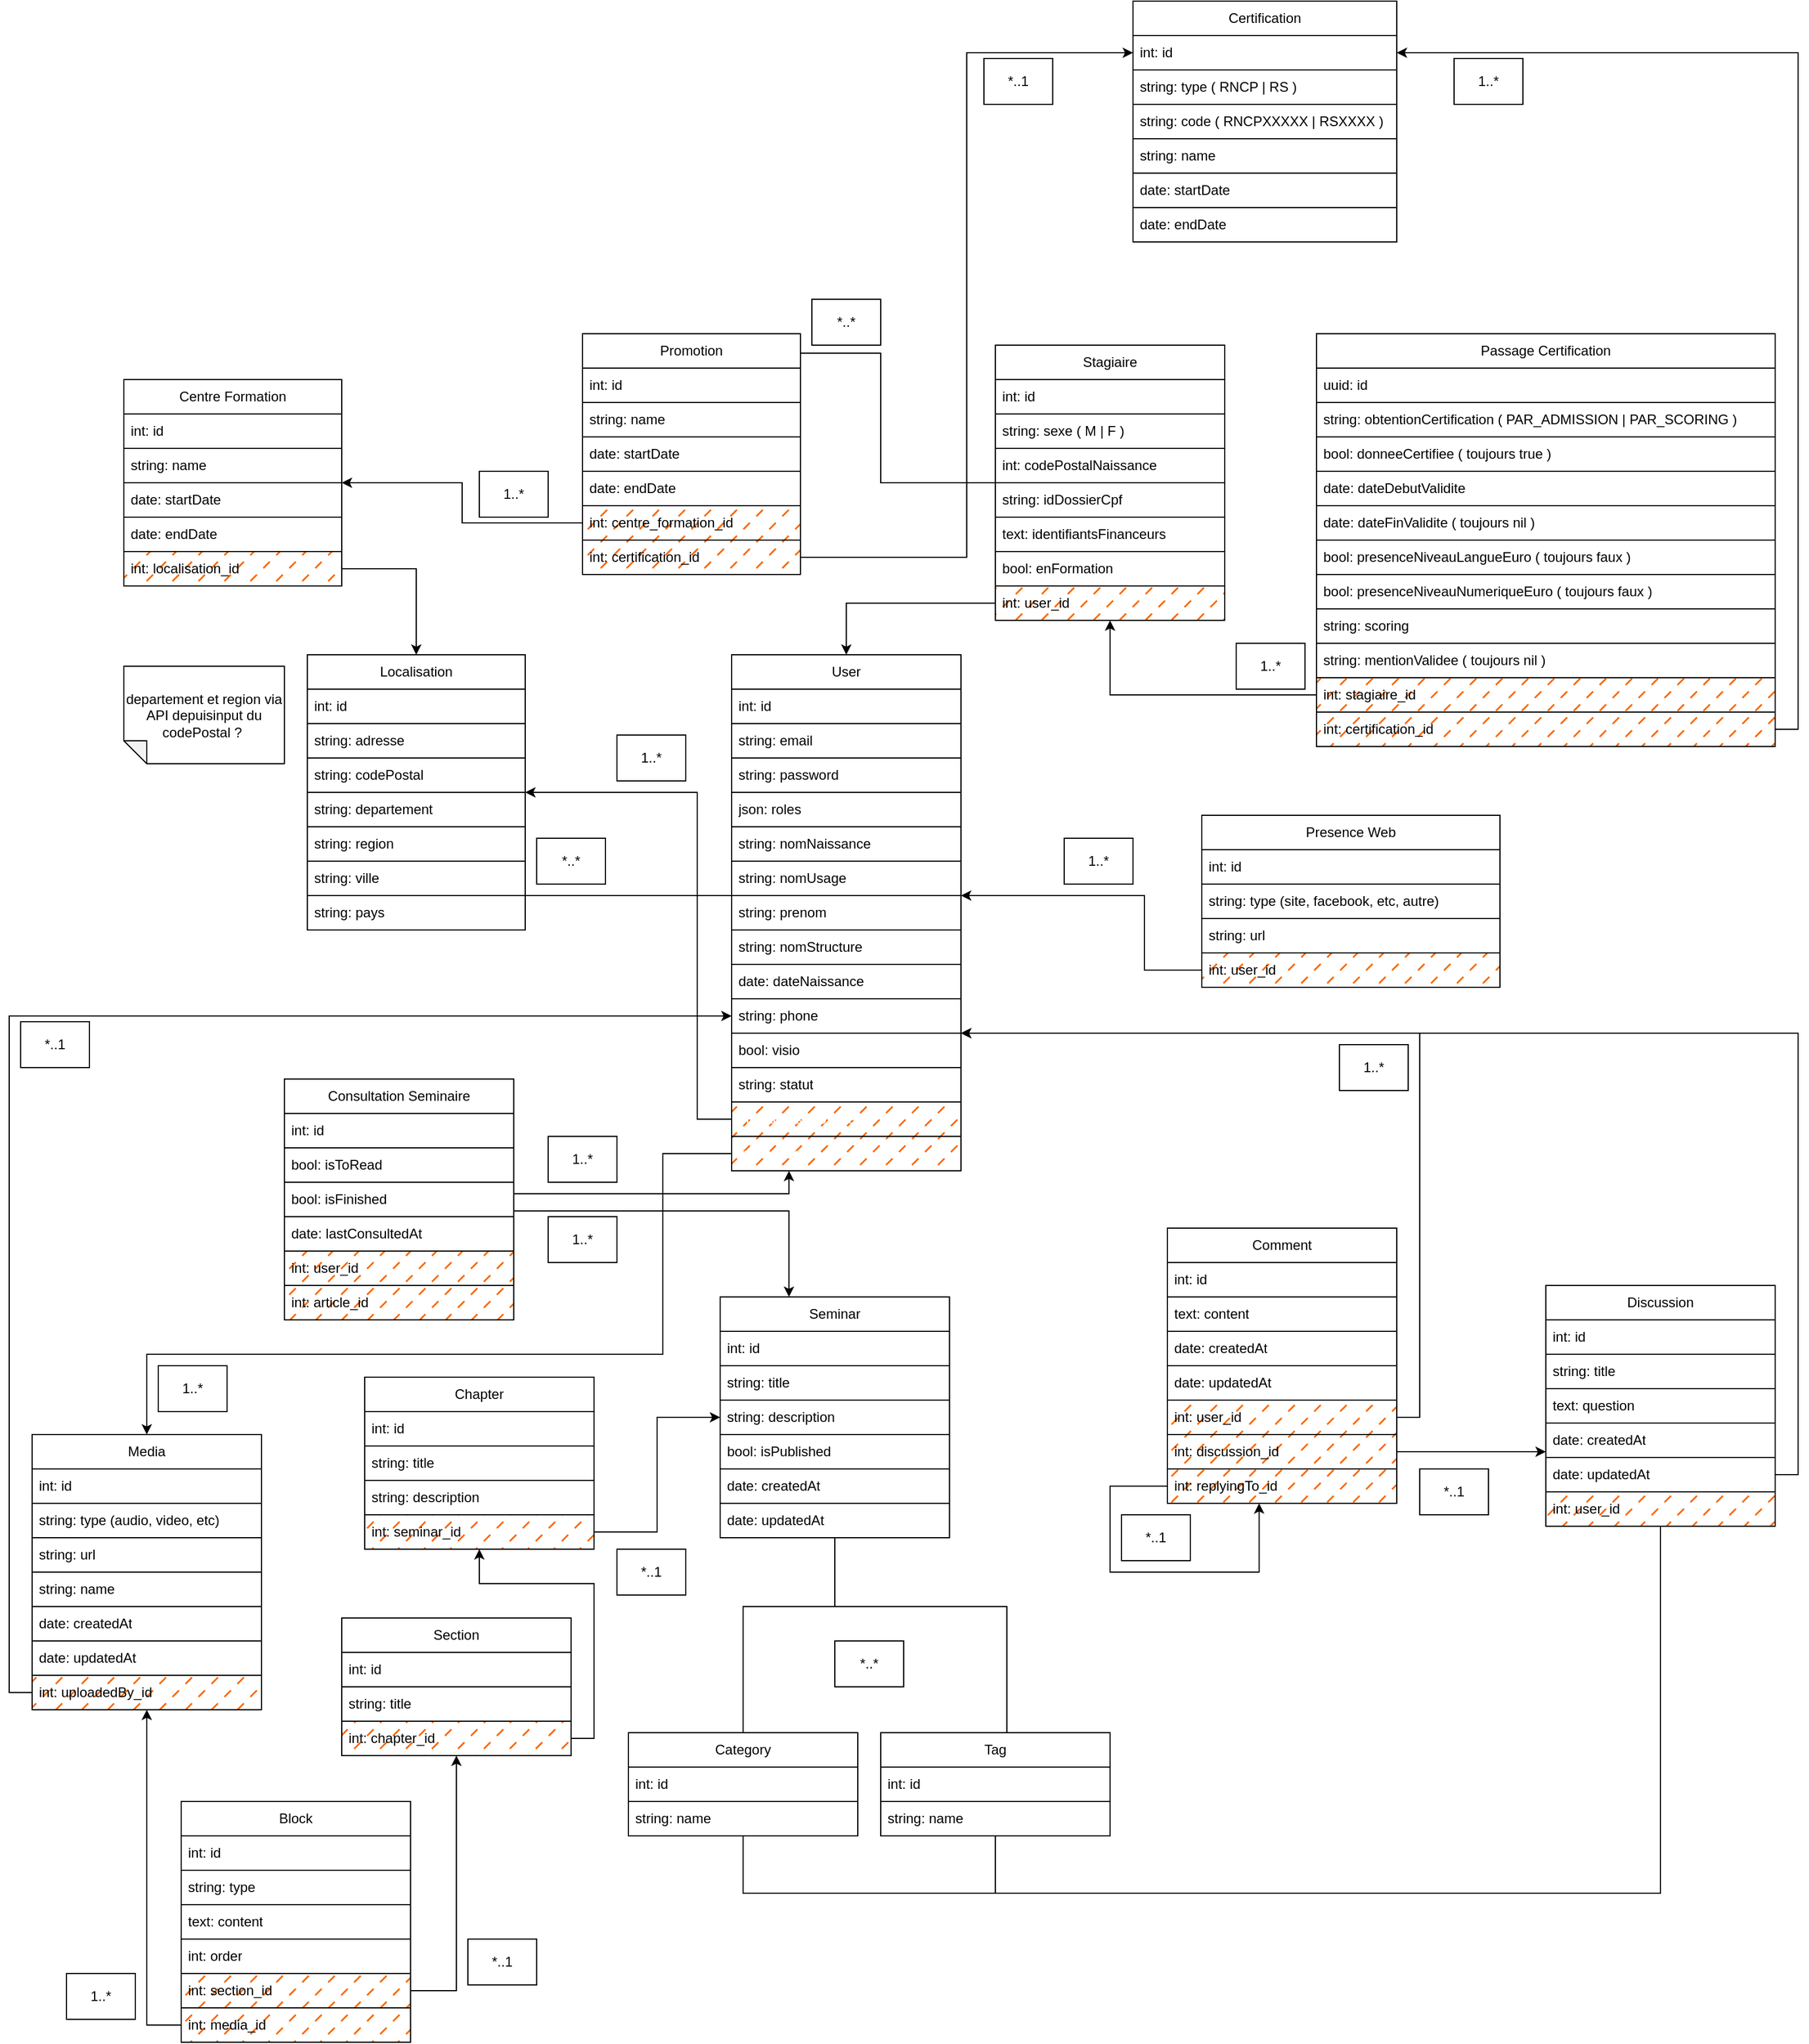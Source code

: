 <mxfile>
    <diagram name="Page-1" id="Tp8htie_owTlGBTcX6JP">
        <mxGraphModel dx="4108" dy="2767" grid="1" gridSize="10" guides="1" tooltips="1" connect="1" arrows="1" fold="1" page="1" pageScale="1" pageWidth="3300" pageHeight="2339" background="none" math="0" shadow="0">
            <root>
                <mxCell id="0"/>
                <mxCell id="1" parent="0"/>
                <mxCell id="n4U7ndQowQ5HId22_Uco-2" value="Certification" style="swimlane;fontStyle=0;childLayout=stackLayout;horizontal=1;startSize=30;horizontalStack=0;resizeParent=1;resizeParentMax=0;resizeLast=0;collapsible=1;marginBottom=0;whiteSpace=wrap;html=1;rounded=0;labelBackgroundColor=none;shadow=0;swimlaneLine=1;fillOpacity=100;snapToPoint=0;fixDash=0;metaEdit=0;backgroundOutline=0;enumerate=0;comic=0;strokeColor=default;" parent="1" vertex="1">
                    <mxGeometry x="-1520" y="-1990" width="230" height="210" as="geometry">
                        <mxRectangle x="-190" y="630" width="100" height="30" as="alternateBounds"/>
                    </mxGeometry>
                </mxCell>
                <mxCell id="n4U7ndQowQ5HId22_Uco-3" value="int: id" style="text;align=left;verticalAlign=middle;spacingLeft=4;spacingRight=4;overflow=hidden;points=[[0,0.5],[1,0.5]];portConstraint=eastwest;rotatable=0;whiteSpace=wrap;html=1;rounded=0;labelBackgroundColor=none;shadow=0;swimlaneLine=1;fillOpacity=100;snapToPoint=0;fixDash=0;metaEdit=0;backgroundOutline=0;enumerate=0;comic=0;strokeColor=default;" parent="n4U7ndQowQ5HId22_Uco-2" vertex="1">
                    <mxGeometry y="30" width="230" height="30" as="geometry"/>
                </mxCell>
                <mxCell id="17" value="string: type ( RNCP | RS )" style="text;align=left;verticalAlign=middle;spacingLeft=4;spacingRight=4;overflow=hidden;points=[[0,0.5],[1,0.5]];portConstraint=eastwest;rotatable=0;whiteSpace=wrap;html=1;rounded=0;labelBackgroundColor=none;shadow=0;swimlaneLine=1;fillOpacity=100;snapToPoint=0;fixDash=0;metaEdit=0;backgroundOutline=0;enumerate=0;comic=0;strokeColor=default;" vertex="1" parent="n4U7ndQowQ5HId22_Uco-2">
                    <mxGeometry y="60" width="230" height="30" as="geometry"/>
                </mxCell>
                <mxCell id="n4U7ndQowQ5HId22_Uco-4" value="string: code ( RNCPXXXXX | RSXXXX )" style="text;align=left;verticalAlign=middle;spacingLeft=4;spacingRight=4;overflow=hidden;points=[[0,0.5],[1,0.5]];portConstraint=eastwest;rotatable=0;whiteSpace=wrap;html=1;rounded=0;labelBackgroundColor=none;shadow=0;swimlaneLine=1;fillOpacity=100;snapToPoint=0;fixDash=0;metaEdit=0;backgroundOutline=0;enumerate=0;comic=0;strokeColor=default;" parent="n4U7ndQowQ5HId22_Uco-2" vertex="1">
                    <mxGeometry y="90" width="230" height="30" as="geometry"/>
                </mxCell>
                <mxCell id="n4U7ndQowQ5HId22_Uco-5" value="string: name" style="text;align=left;verticalAlign=middle;spacingLeft=4;spacingRight=4;overflow=hidden;points=[[0,0.5],[1,0.5]];portConstraint=eastwest;rotatable=0;whiteSpace=wrap;html=1;rounded=0;labelBackgroundColor=none;shadow=0;swimlaneLine=1;fillOpacity=100;snapToPoint=0;fixDash=0;metaEdit=0;backgroundOutline=0;enumerate=0;comic=0;strokeColor=default;" parent="n4U7ndQowQ5HId22_Uco-2" vertex="1">
                    <mxGeometry y="120" width="230" height="30" as="geometry"/>
                </mxCell>
                <mxCell id="n4U7ndQowQ5HId22_Uco-6" value="date: startDate" style="text;align=left;verticalAlign=middle;spacingLeft=4;spacingRight=4;overflow=hidden;points=[[0,0.5],[1,0.5]];portConstraint=eastwest;rotatable=0;whiteSpace=wrap;html=1;rounded=0;labelBackgroundColor=none;shadow=0;swimlaneLine=1;fillOpacity=100;snapToPoint=0;fixDash=0;metaEdit=0;backgroundOutline=0;enumerate=0;comic=0;strokeColor=default;" parent="n4U7ndQowQ5HId22_Uco-2" vertex="1">
                    <mxGeometry y="150" width="230" height="30" as="geometry"/>
                </mxCell>
                <mxCell id="n4U7ndQowQ5HId22_Uco-7" value="date: endDate" style="text;align=left;verticalAlign=middle;spacingLeft=4;spacingRight=4;overflow=hidden;points=[[0,0.5],[1,0.5]];portConstraint=eastwest;rotatable=0;whiteSpace=wrap;html=1;rounded=0;labelBackgroundColor=none;shadow=0;swimlaneLine=1;fillOpacity=100;snapToPoint=0;fixDash=0;metaEdit=0;backgroundOutline=0;enumerate=0;comic=0;strokeColor=default;" parent="n4U7ndQowQ5HId22_Uco-2" vertex="1">
                    <mxGeometry y="180" width="230" height="30" as="geometry"/>
                </mxCell>
                <mxCell id="n4U7ndQowQ5HId22_Uco-8" value="Passage Certification" style="swimlane;fontStyle=0;childLayout=stackLayout;horizontal=1;startSize=30;horizontalStack=0;resizeParent=1;resizeParentMax=0;resizeLast=0;collapsible=1;marginBottom=0;whiteSpace=wrap;html=1;rounded=0;labelBackgroundColor=none;shadow=0;swimlaneLine=1;fillOpacity=100;snapToPoint=0;fixDash=0;metaEdit=0;backgroundOutline=0;enumerate=0;comic=0;strokeColor=default;" parent="1" vertex="1">
                    <mxGeometry x="-1360" y="-1700" width="400" height="360" as="geometry"/>
                </mxCell>
                <mxCell id="n4U7ndQowQ5HId22_Uco-9" value="uuid: id" style="text;align=left;verticalAlign=middle;spacingLeft=4;spacingRight=4;overflow=hidden;points=[[0,0.5],[1,0.5]];portConstraint=eastwest;rotatable=0;whiteSpace=wrap;html=1;rounded=0;labelBackgroundColor=none;shadow=0;swimlaneLine=1;fillOpacity=100;snapToPoint=0;fixDash=0;metaEdit=0;backgroundOutline=0;enumerate=0;comic=0;strokeColor=default;" parent="n4U7ndQowQ5HId22_Uco-8" vertex="1">
                    <mxGeometry y="30" width="400" height="30" as="geometry"/>
                </mxCell>
                <mxCell id="n4U7ndQowQ5HId22_Uco-10" value="string: obtentionCertification ( PAR_ADMISSION | PAR_SCORING )" style="text;align=left;verticalAlign=middle;spacingLeft=4;spacingRight=4;overflow=hidden;points=[[0,0.5],[1,0.5]];portConstraint=eastwest;rotatable=0;whiteSpace=wrap;html=1;rounded=0;labelBackgroundColor=none;shadow=0;swimlaneLine=1;fillOpacity=100;snapToPoint=0;fixDash=0;metaEdit=0;backgroundOutline=0;enumerate=0;comic=0;strokeColor=default;" parent="n4U7ndQowQ5HId22_Uco-8" vertex="1">
                    <mxGeometry y="60" width="400" height="30" as="geometry"/>
                </mxCell>
                <mxCell id="n4U7ndQowQ5HId22_Uco-11" value="bool: donneeCertifiee ( toujours true )" style="text;align=left;verticalAlign=middle;spacingLeft=4;spacingRight=4;overflow=hidden;points=[[0,0.5],[1,0.5]];portConstraint=eastwest;rotatable=0;whiteSpace=wrap;html=1;rounded=0;labelBackgroundColor=none;shadow=0;swimlaneLine=1;fillOpacity=100;snapToPoint=0;fixDash=0;metaEdit=0;backgroundOutline=0;enumerate=0;comic=0;strokeColor=default;" parent="n4U7ndQowQ5HId22_Uco-8" vertex="1">
                    <mxGeometry y="90" width="400" height="30" as="geometry"/>
                </mxCell>
                <mxCell id="n4U7ndQowQ5HId22_Uco-12" value="date: dateDebutValidite" style="text;align=left;verticalAlign=middle;spacingLeft=4;spacingRight=4;overflow=hidden;points=[[0,0.5],[1,0.5]];portConstraint=eastwest;rotatable=0;whiteSpace=wrap;html=1;rounded=0;labelBackgroundColor=none;shadow=0;swimlaneLine=1;fillOpacity=100;snapToPoint=0;fixDash=0;metaEdit=0;backgroundOutline=0;enumerate=0;comic=0;strokeColor=default;" parent="n4U7ndQowQ5HId22_Uco-8" vertex="1">
                    <mxGeometry y="120" width="400" height="30" as="geometry"/>
                </mxCell>
                <mxCell id="n4U7ndQowQ5HId22_Uco-13" value="date: dateFinValidite ( toujours nil )" style="text;align=left;verticalAlign=middle;spacingLeft=4;spacingRight=4;overflow=hidden;points=[[0,0.5],[1,0.5]];portConstraint=eastwest;rotatable=0;whiteSpace=wrap;html=1;rounded=0;labelBackgroundColor=none;shadow=0;swimlaneLine=1;fillOpacity=100;snapToPoint=0;fixDash=0;metaEdit=0;backgroundOutline=0;enumerate=0;comic=0;strokeColor=default;" parent="n4U7ndQowQ5HId22_Uco-8" vertex="1">
                    <mxGeometry y="150" width="400" height="30" as="geometry"/>
                </mxCell>
                <mxCell id="n4U7ndQowQ5HId22_Uco-14" value="bool: presenceNiveauLangueEuro ( toujours faux )" style="text;align=left;verticalAlign=middle;spacingLeft=4;spacingRight=4;overflow=hidden;points=[[0,0.5],[1,0.5]];portConstraint=eastwest;rotatable=0;whiteSpace=wrap;html=1;rounded=0;labelBackgroundColor=none;shadow=0;swimlaneLine=1;fillOpacity=100;snapToPoint=0;fixDash=0;metaEdit=0;backgroundOutline=0;enumerate=0;comic=0;strokeColor=default;" parent="n4U7ndQowQ5HId22_Uco-8" vertex="1">
                    <mxGeometry y="180" width="400" height="30" as="geometry"/>
                </mxCell>
                <mxCell id="n4U7ndQowQ5HId22_Uco-15" value="bool: presenceNiveauNumeriqueEuro ( toujours faux )" style="text;align=left;verticalAlign=middle;spacingLeft=4;spacingRight=4;overflow=hidden;points=[[0,0.5],[1,0.5]];portConstraint=eastwest;rotatable=0;whiteSpace=wrap;html=1;rounded=0;labelBackgroundColor=none;shadow=0;swimlaneLine=1;fillOpacity=100;snapToPoint=0;fixDash=0;metaEdit=0;backgroundOutline=0;enumerate=0;comic=0;strokeColor=default;" parent="n4U7ndQowQ5HId22_Uco-8" vertex="1">
                    <mxGeometry y="210" width="400" height="30" as="geometry"/>
                </mxCell>
                <mxCell id="n4U7ndQowQ5HId22_Uco-16" value="string: scoring" style="text;align=left;verticalAlign=middle;spacingLeft=4;spacingRight=4;overflow=hidden;points=[[0,0.5],[1,0.5]];portConstraint=eastwest;rotatable=0;whiteSpace=wrap;html=1;rounded=0;labelBackgroundColor=none;shadow=0;swimlaneLine=1;fillOpacity=100;snapToPoint=0;fixDash=0;metaEdit=0;backgroundOutline=0;enumerate=0;comic=0;strokeColor=default;" parent="n4U7ndQowQ5HId22_Uco-8" vertex="1">
                    <mxGeometry y="240" width="400" height="30" as="geometry"/>
                </mxCell>
                <mxCell id="n4U7ndQowQ5HId22_Uco-17" value="string: mentionValidee ( toujours nil )" style="text;align=left;verticalAlign=middle;spacingLeft=4;spacingRight=4;overflow=hidden;points=[[0,0.5],[1,0.5]];portConstraint=eastwest;rotatable=0;whiteSpace=wrap;html=1;rounded=0;labelBackgroundColor=none;shadow=0;swimlaneLine=1;fillOpacity=100;snapToPoint=0;fixDash=0;metaEdit=0;backgroundOutline=0;enumerate=0;comic=0;strokeColor=default;" parent="n4U7ndQowQ5HId22_Uco-8" vertex="1">
                    <mxGeometry y="270" width="400" height="30" as="geometry"/>
                </mxCell>
                <mxCell id="n4U7ndQowQ5HId22_Uco-43" value="int: stagiaire_id" style="text;align=left;verticalAlign=middle;spacingLeft=4;spacingRight=4;overflow=hidden;points=[[0,0.5],[1,0.5]];portConstraint=eastwest;rotatable=0;whiteSpace=wrap;html=1;rounded=0;labelBackgroundColor=none;shadow=0;swimlaneLine=1;fillOpacity=100;snapToPoint=0;fixDash=0;metaEdit=0;backgroundOutline=0;enumerate=0;comic=0;strokeColor=default;fillColor=#FA6800;fillStyle=dashed;" parent="n4U7ndQowQ5HId22_Uco-8" vertex="1">
                    <mxGeometry y="300" width="400" height="30" as="geometry"/>
                </mxCell>
                <mxCell id="n4U7ndQowQ5HId22_Uco-44" value="int: certification_id" style="text;align=left;verticalAlign=middle;spacingLeft=4;spacingRight=4;overflow=hidden;points=[[0,0.5],[1,0.5]];portConstraint=eastwest;rotatable=0;whiteSpace=wrap;html=1;rounded=0;labelBackgroundColor=none;shadow=0;swimlaneLine=1;fillOpacity=100;snapToPoint=0;fixDash=0;metaEdit=0;backgroundOutline=0;enumerate=0;comic=0;strokeColor=default;fillColor=#FA6800;fillStyle=dashed;" parent="n4U7ndQowQ5HId22_Uco-8" vertex="1">
                    <mxGeometry y="330" width="400" height="30" as="geometry"/>
                </mxCell>
                <mxCell id="MeiVLNRS7NFo7emPaHsi-109" style="edgeStyle=orthogonalEdgeStyle;rounded=0;orthogonalLoop=1;jettySize=auto;html=1;entryX=1;entryY=0.081;entryDx=0;entryDy=0;entryPerimeter=0;endArrow=none;endFill=0;" edge="1" parent="1" source="122" target="2">
                    <mxGeometry relative="1" as="geometry">
                        <mxPoint x="-1720" y="-1590" as="sourcePoint"/>
                        <Array as="points">
                            <mxPoint x="-1740" y="-1570"/>
                            <mxPoint x="-1740" y="-1683"/>
                        </Array>
                    </mxGeometry>
                </mxCell>
                <mxCell id="n4U7ndQowQ5HId22_Uco-41" value="1..*" style="text;align=center;html=1;verticalAlign=middle;whiteSpace=wrap;rounded=0;labelBackgroundColor=none;shadow=0;swimlaneLine=1;fillOpacity=100;snapToPoint=0;fixDash=0;metaEdit=0;backgroundOutline=0;enumerate=0;comic=0;strokeColor=default;" parent="1" vertex="1">
                    <mxGeometry x="-1430" y="-1430" width="60" height="40" as="geometry"/>
                </mxCell>
                <mxCell id="2" value="Promotion" style="swimlane;fontStyle=0;childLayout=stackLayout;horizontal=1;startSize=30;horizontalStack=0;resizeParent=1;resizeParentMax=0;resizeLast=0;collapsible=1;marginBottom=0;whiteSpace=wrap;html=1;rounded=0;labelBackgroundColor=none;shadow=0;swimlaneLine=1;fillOpacity=100;snapToPoint=0;fixDash=0;metaEdit=0;backgroundOutline=0;enumerate=0;comic=0;strokeColor=default;" vertex="1" parent="1">
                    <mxGeometry x="-2000" y="-1700" width="190" height="210" as="geometry"/>
                </mxCell>
                <mxCell id="18" value="int: id" style="text;align=left;verticalAlign=middle;spacingLeft=4;spacingRight=4;overflow=hidden;points=[[0,0.5],[1,0.5]];portConstraint=eastwest;rotatable=0;whiteSpace=wrap;html=1;rounded=0;labelBackgroundColor=none;shadow=0;swimlaneLine=1;fillOpacity=100;snapToPoint=0;fixDash=0;metaEdit=0;backgroundOutline=0;enumerate=0;comic=0;strokeColor=default;" vertex="1" parent="2">
                    <mxGeometry y="30" width="190" height="30" as="geometry"/>
                </mxCell>
                <mxCell id="3" value="string: name" style="text;align=left;verticalAlign=middle;spacingLeft=4;spacingRight=4;overflow=hidden;points=[[0,0.5],[1,0.5]];portConstraint=eastwest;rotatable=0;whiteSpace=wrap;html=1;rounded=0;labelBackgroundColor=none;shadow=0;swimlaneLine=1;fillOpacity=100;snapToPoint=0;fixDash=0;metaEdit=0;backgroundOutline=0;enumerate=0;comic=0;strokeColor=default;" vertex="1" parent="2">
                    <mxGeometry y="60" width="190" height="30" as="geometry"/>
                </mxCell>
                <mxCell id="19" value="date: startDate" style="text;align=left;verticalAlign=middle;spacingLeft=4;spacingRight=4;overflow=hidden;points=[[0,0.5],[1,0.5]];portConstraint=eastwest;rotatable=0;whiteSpace=wrap;html=1;rounded=0;labelBackgroundColor=none;shadow=0;swimlaneLine=1;fillOpacity=100;snapToPoint=0;fixDash=0;metaEdit=0;backgroundOutline=0;enumerate=0;comic=0;strokeColor=default;" vertex="1" parent="2">
                    <mxGeometry y="90" width="190" height="30" as="geometry"/>
                </mxCell>
                <mxCell id="20" value="date: endDate" style="text;align=left;verticalAlign=middle;spacingLeft=4;spacingRight=4;overflow=hidden;points=[[0,0.5],[1,0.5]];portConstraint=eastwest;rotatable=0;whiteSpace=wrap;html=1;rounded=0;labelBackgroundColor=none;shadow=0;swimlaneLine=1;fillOpacity=100;snapToPoint=0;fixDash=0;metaEdit=0;backgroundOutline=0;enumerate=0;comic=0;strokeColor=default;" vertex="1" parent="2">
                    <mxGeometry y="120" width="190" height="30" as="geometry"/>
                </mxCell>
                <mxCell id="29" value="int: centre_formation_id" style="text;align=left;verticalAlign=middle;spacingLeft=4;spacingRight=4;overflow=hidden;points=[[0,0.5],[1,0.5]];portConstraint=eastwest;rotatable=0;whiteSpace=wrap;html=1;rounded=0;labelBackgroundColor=none;shadow=0;swimlaneLine=1;fillOpacity=100;snapToPoint=0;fixDash=0;metaEdit=0;backgroundOutline=0;enumerate=0;comic=0;strokeColor=default;fillColor=#FA6800;fillStyle=dashed;" vertex="1" parent="2">
                    <mxGeometry y="150" width="190" height="30" as="geometry"/>
                </mxCell>
                <mxCell id="21" value="int: certification_id" style="text;align=left;verticalAlign=middle;spacingLeft=4;spacingRight=4;overflow=hidden;points=[[0,0.5],[1,0.5]];portConstraint=eastwest;rotatable=0;whiteSpace=wrap;html=1;rounded=0;labelBackgroundColor=none;shadow=0;swimlaneLine=1;fillOpacity=100;snapToPoint=0;fixDash=0;metaEdit=0;backgroundOutline=0;enumerate=0;comic=0;strokeColor=default;fillColor=#FA6800;fillStyle=dashed;" vertex="1" parent="2">
                    <mxGeometry y="180" width="190" height="30" as="geometry"/>
                </mxCell>
                <mxCell id="23" value="Centre Formation" style="swimlane;fontStyle=0;childLayout=stackLayout;horizontal=1;startSize=30;horizontalStack=0;resizeParent=1;resizeParentMax=0;resizeLast=0;collapsible=1;marginBottom=0;whiteSpace=wrap;html=1;rounded=0;labelBackgroundColor=none;shadow=0;swimlaneLine=1;fillOpacity=100;snapToPoint=0;fixDash=0;metaEdit=0;backgroundOutline=0;enumerate=0;comic=0;strokeColor=default;" vertex="1" parent="1">
                    <mxGeometry x="-2400" y="-1660" width="190" height="180" as="geometry"/>
                </mxCell>
                <mxCell id="24" value="int: id" style="text;align=left;verticalAlign=middle;spacingLeft=4;spacingRight=4;overflow=hidden;points=[[0,0.5],[1,0.5]];portConstraint=eastwest;rotatable=0;whiteSpace=wrap;html=1;rounded=0;labelBackgroundColor=none;shadow=0;swimlaneLine=1;fillOpacity=100;snapToPoint=0;fixDash=0;metaEdit=0;backgroundOutline=0;enumerate=0;comic=0;strokeColor=default;" vertex="1" parent="23">
                    <mxGeometry y="30" width="190" height="30" as="geometry"/>
                </mxCell>
                <mxCell id="25" value="string: name" style="text;align=left;verticalAlign=middle;spacingLeft=4;spacingRight=4;overflow=hidden;points=[[0,0.5],[1,0.5]];portConstraint=eastwest;rotatable=0;whiteSpace=wrap;html=1;rounded=0;labelBackgroundColor=none;shadow=0;swimlaneLine=1;fillOpacity=100;snapToPoint=0;fixDash=0;metaEdit=0;backgroundOutline=0;enumerate=0;comic=0;strokeColor=default;" vertex="1" parent="23">
                    <mxGeometry y="60" width="190" height="30" as="geometry"/>
                </mxCell>
                <mxCell id="26" value="date: startDate" style="text;align=left;verticalAlign=middle;spacingLeft=4;spacingRight=4;overflow=hidden;points=[[0,0.5],[1,0.5]];portConstraint=eastwest;rotatable=0;whiteSpace=wrap;html=1;rounded=0;labelBackgroundColor=none;shadow=0;swimlaneLine=1;fillOpacity=100;snapToPoint=0;fixDash=0;metaEdit=0;backgroundOutline=0;enumerate=0;comic=0;strokeColor=default;" vertex="1" parent="23">
                    <mxGeometry y="90" width="190" height="30" as="geometry"/>
                </mxCell>
                <mxCell id="27" value="date: endDate" style="text;align=left;verticalAlign=middle;spacingLeft=4;spacingRight=4;overflow=hidden;points=[[0,0.5],[1,0.5]];portConstraint=eastwest;rotatable=0;whiteSpace=wrap;html=1;rounded=0;labelBackgroundColor=none;shadow=0;swimlaneLine=1;fillOpacity=100;snapToPoint=0;fixDash=0;metaEdit=0;backgroundOutline=0;enumerate=0;comic=0;strokeColor=default;" vertex="1" parent="23">
                    <mxGeometry y="120" width="190" height="30" as="geometry"/>
                </mxCell>
                <mxCell id="76" value="int: localisation_id" style="text;align=left;verticalAlign=middle;spacingLeft=4;spacingRight=4;overflow=hidden;points=[[0,0.5],[1,0.5]];portConstraint=eastwest;rotatable=0;whiteSpace=wrap;html=1;rounded=0;labelBackgroundColor=none;shadow=0;swimlaneLine=1;fillOpacity=100;snapToPoint=0;fixDash=0;metaEdit=0;backgroundOutline=0;enumerate=0;comic=0;strokeColor=default;fillColor=#FA6800;fillStyle=dashed;" vertex="1" parent="23">
                    <mxGeometry y="150" width="190" height="30" as="geometry"/>
                </mxCell>
                <mxCell id="50" style="edgeStyle=orthogonalEdgeStyle;rounded=0;html=1;endArrow=none;endFill=0;labelBackgroundColor=none;fontColor=default;shadow=0;swimlaneLine=1;fillOpacity=100;snapToPoint=0;fixDash=0;metaEdit=0;backgroundOutline=0;enumerate=0;comic=0;strokeColor=default;" edge="1" parent="1" source="38" target="166">
                    <mxGeometry relative="1" as="geometry">
                        <mxPoint x="-1870" y="-1515" as="targetPoint"/>
                        <Array as="points">
                            <mxPoint x="-2000" y="-1210"/>
                            <mxPoint x="-2000" y="-1210"/>
                        </Array>
                    </mxGeometry>
                </mxCell>
                <mxCell id="33" value="Localisation" style="swimlane;fontStyle=0;childLayout=stackLayout;horizontal=1;startSize=30;horizontalStack=0;resizeParent=1;resizeParentMax=0;resizeLast=0;collapsible=1;marginBottom=0;whiteSpace=wrap;html=1;rounded=0;labelBackgroundColor=none;shadow=0;swimlaneLine=1;fillOpacity=100;snapToPoint=0;fixDash=0;metaEdit=0;backgroundOutline=0;enumerate=0;comic=0;strokeColor=default;" vertex="1" parent="1">
                    <mxGeometry x="-2240" y="-1420" width="190" height="240" as="geometry"/>
                </mxCell>
                <mxCell id="34" value="int: id" style="text;align=left;verticalAlign=middle;spacingLeft=4;spacingRight=4;overflow=hidden;points=[[0,0.5],[1,0.5]];portConstraint=eastwest;rotatable=0;whiteSpace=wrap;html=1;rounded=0;labelBackgroundColor=none;shadow=0;swimlaneLine=1;fillOpacity=100;snapToPoint=0;fixDash=0;metaEdit=0;backgroundOutline=0;enumerate=0;comic=0;strokeColor=default;" vertex="1" parent="33">
                    <mxGeometry y="30" width="190" height="30" as="geometry"/>
                </mxCell>
                <mxCell id="36" value="string: adresse" style="text;align=left;verticalAlign=middle;spacingLeft=4;spacingRight=4;overflow=hidden;points=[[0,0.5],[1,0.5]];portConstraint=eastwest;rotatable=0;whiteSpace=wrap;html=1;rounded=0;labelBackgroundColor=none;shadow=0;swimlaneLine=1;fillOpacity=100;snapToPoint=0;fixDash=0;metaEdit=0;backgroundOutline=0;enumerate=0;comic=0;strokeColor=default;" vertex="1" parent="33">
                    <mxGeometry y="60" width="190" height="30" as="geometry"/>
                </mxCell>
                <mxCell id="35" value="string:&amp;nbsp;codePostal" style="text;align=left;verticalAlign=middle;spacingLeft=4;spacingRight=4;overflow=hidden;points=[[0,0.5],[1,0.5]];portConstraint=eastwest;rotatable=0;whiteSpace=wrap;html=1;rounded=0;labelBackgroundColor=none;shadow=0;swimlaneLine=1;fillOpacity=100;snapToPoint=0;fixDash=0;metaEdit=0;backgroundOutline=0;enumerate=0;comic=0;strokeColor=default;" vertex="1" parent="33">
                    <mxGeometry y="90" width="190" height="30" as="geometry"/>
                </mxCell>
                <mxCell id="79" value="string: departement&amp;nbsp;" style="text;align=left;verticalAlign=middle;spacingLeft=4;spacingRight=4;overflow=hidden;points=[[0,0.5],[1,0.5]];portConstraint=eastwest;rotatable=0;whiteSpace=wrap;html=1;rounded=0;labelBackgroundColor=none;shadow=0;swimlaneLine=1;fillOpacity=100;snapToPoint=0;fixDash=0;metaEdit=0;backgroundOutline=0;enumerate=0;comic=0;strokeColor=default;" vertex="1" parent="33">
                    <mxGeometry y="120" width="190" height="30" as="geometry"/>
                </mxCell>
                <mxCell id="80" value="string: region" style="text;align=left;verticalAlign=middle;spacingLeft=4;spacingRight=4;overflow=hidden;points=[[0,0.5],[1,0.5]];portConstraint=eastwest;rotatable=0;whiteSpace=wrap;html=1;rounded=0;labelBackgroundColor=none;shadow=0;swimlaneLine=1;fillOpacity=100;snapToPoint=0;fixDash=0;metaEdit=0;backgroundOutline=0;enumerate=0;comic=0;strokeColor=default;" vertex="1" parent="33">
                    <mxGeometry y="150" width="190" height="30" as="geometry"/>
                </mxCell>
                <mxCell id="38" value="string: ville" style="text;align=left;verticalAlign=middle;spacingLeft=4;spacingRight=4;overflow=hidden;points=[[0,0.5],[1,0.5]];portConstraint=eastwest;rotatable=0;whiteSpace=wrap;html=1;rounded=0;labelBackgroundColor=none;shadow=0;swimlaneLine=1;fillOpacity=100;snapToPoint=0;fixDash=0;metaEdit=0;backgroundOutline=0;enumerate=0;comic=0;strokeColor=default;" vertex="1" parent="33">
                    <mxGeometry y="180" width="190" height="30" as="geometry"/>
                </mxCell>
                <mxCell id="37" value="string: pays" style="text;align=left;verticalAlign=middle;spacingLeft=4;spacingRight=4;overflow=hidden;points=[[0,0.5],[1,0.5]];portConstraint=eastwest;rotatable=0;whiteSpace=wrap;html=1;rounded=0;labelBackgroundColor=none;shadow=0;swimlaneLine=1;fillOpacity=100;snapToPoint=0;fixDash=0;metaEdit=0;backgroundOutline=0;enumerate=0;comic=0;strokeColor=default;" vertex="1" parent="33">
                    <mxGeometry y="210" width="190" height="30" as="geometry"/>
                </mxCell>
                <mxCell id="51" value="*..*" style="text;align=center;html=1;verticalAlign=middle;whiteSpace=wrap;rounded=0;labelBackgroundColor=none;shadow=0;swimlaneLine=1;fillOpacity=100;snapToPoint=0;fixDash=0;metaEdit=0;backgroundOutline=0;enumerate=0;comic=0;strokeColor=default;" vertex="1" parent="1">
                    <mxGeometry x="-2040" y="-1260" width="60" height="40" as="geometry"/>
                </mxCell>
                <mxCell id="56" value="1..*" style="text;align=center;html=1;verticalAlign=middle;whiteSpace=wrap;rounded=0;labelBackgroundColor=none;shadow=0;swimlaneLine=1;fillOpacity=100;snapToPoint=0;fixDash=0;metaEdit=0;backgroundOutline=0;enumerate=0;comic=0;strokeColor=default;" vertex="1" parent="1">
                    <mxGeometry x="-2090" y="-1580" width="60" height="40" as="geometry"/>
                </mxCell>
                <mxCell id="57" value="*..1" style="text;align=center;html=1;verticalAlign=middle;whiteSpace=wrap;rounded=0;labelBackgroundColor=none;shadow=0;swimlaneLine=1;fillOpacity=100;snapToPoint=0;fixDash=0;metaEdit=0;backgroundOutline=0;enumerate=0;comic=0;strokeColor=default;" vertex="1" parent="1">
                    <mxGeometry x="-1650" y="-1940" width="60" height="40" as="geometry"/>
                </mxCell>
                <mxCell id="85" value="departement et region via API depuisinput du codePostal ?&amp;nbsp;" style="shape=note;whiteSpace=wrap;html=1;backgroundOutline=0;darkOpacity=0.05;fillStyle=solid;direction=west;gradientDirection=north;shadow=0;size=20;pointerEvents=1;rounded=0;labelBackgroundColor=none;swimlaneLine=1;fillOpacity=100;snapToPoint=0;fixDash=0;metaEdit=0;enumerate=0;comic=0;strokeColor=default;" vertex="1" parent="1">
                    <mxGeometry x="-2400" y="-1410" width="140" height="85" as="geometry"/>
                </mxCell>
                <mxCell id="94" style="edgeStyle=orthogonalEdgeStyle;rounded=0;html=1;startArrow=none;startFill=0;endArrow=classic;endFill=1;labelBackgroundColor=none;fontColor=default;shadow=0;swimlaneLine=1;fillOpacity=100;snapToPoint=0;fixDash=0;metaEdit=0;backgroundOutline=0;enumerate=0;comic=0;strokeColor=default;" edge="1" parent="1" source="93" target="166">
                    <mxGeometry relative="1" as="geometry">
                        <mxPoint x="-1620" y="-1225" as="targetPoint"/>
                        <Array as="points">
                            <mxPoint x="-1510" y="-1145"/>
                            <mxPoint x="-1510" y="-1210"/>
                        </Array>
                    </mxGeometry>
                </mxCell>
                <mxCell id="87" value="Presence Web" style="swimlane;fontStyle=0;childLayout=stackLayout;horizontal=1;startSize=30;horizontalStack=0;resizeParent=1;resizeParentMax=0;resizeLast=0;collapsible=1;marginBottom=0;whiteSpace=wrap;html=1;rounded=0;labelBackgroundColor=none;fillColor=default;shadow=0;swimlaneLine=1;fillOpacity=100;snapToPoint=0;fixDash=0;metaEdit=0;backgroundOutline=0;enumerate=0;comic=0;strokeColor=default;" vertex="1" parent="1">
                    <mxGeometry x="-1460" y="-1280" width="260" height="150" as="geometry">
                        <mxRectangle x="-190" y="630" width="100" height="30" as="alternateBounds"/>
                    </mxGeometry>
                </mxCell>
                <mxCell id="88" value="int: id" style="text;align=left;verticalAlign=middle;spacingLeft=4;spacingRight=4;overflow=hidden;points=[[0,0.5],[1,0.5]];portConstraint=eastwest;rotatable=0;whiteSpace=wrap;html=1;rounded=0;labelBackgroundColor=none;shadow=0;swimlaneLine=1;fillOpacity=100;snapToPoint=0;fixDash=0;metaEdit=0;backgroundOutline=0;enumerate=0;comic=0;strokeColor=default;" vertex="1" parent="87">
                    <mxGeometry y="30" width="260" height="30" as="geometry"/>
                </mxCell>
                <mxCell id="89" value="string: type (site, facebook, etc, autre)" style="text;align=left;verticalAlign=middle;spacingLeft=4;spacingRight=4;overflow=hidden;points=[[0,0.5],[1,0.5]];portConstraint=eastwest;rotatable=0;whiteSpace=wrap;html=1;rounded=0;labelBackgroundColor=none;shadow=0;swimlaneLine=1;fillOpacity=100;snapToPoint=0;fixDash=0;metaEdit=0;backgroundOutline=0;enumerate=0;comic=0;strokeColor=default;" vertex="1" parent="87">
                    <mxGeometry y="60" width="260" height="30" as="geometry"/>
                </mxCell>
                <mxCell id="90" value="string: url" style="text;align=left;verticalAlign=middle;spacingLeft=4;spacingRight=4;overflow=hidden;points=[[0,0.5],[1,0.5]];portConstraint=eastwest;rotatable=0;whiteSpace=wrap;html=1;rounded=0;labelBackgroundColor=none;fillColor=none;shadow=0;swimlaneLine=1;fillOpacity=100;snapToPoint=0;fixDash=0;metaEdit=0;backgroundOutline=0;enumerate=0;comic=0;strokeColor=default;" vertex="1" parent="87">
                    <mxGeometry y="90" width="260" height="30" as="geometry"/>
                </mxCell>
                <mxCell id="93" value="int: user_id" style="text;align=left;verticalAlign=middle;spacingLeft=4;spacingRight=4;overflow=hidden;points=[[0,0.5],[1,0.5]];portConstraint=eastwest;rotatable=0;whiteSpace=wrap;html=1;rounded=0;labelBackgroundColor=none;shadow=0;swimlaneLine=1;fillOpacity=100;snapToPoint=0;fixDash=0;metaEdit=0;backgroundOutline=0;enumerate=0;comic=0;strokeColor=default;fillColor=#FA6800;fillStyle=dashed;" vertex="1" parent="87">
                    <mxGeometry y="120" width="260" height="30" as="geometry"/>
                </mxCell>
                <mxCell id="95" value="1..*" style="text;align=center;html=1;verticalAlign=middle;whiteSpace=wrap;rounded=0;labelBackgroundColor=none;shadow=0;swimlaneLine=1;fillOpacity=100;snapToPoint=0;fixDash=0;metaEdit=0;backgroundOutline=0;enumerate=0;comic=0;strokeColor=default;" vertex="1" parent="1">
                    <mxGeometry x="-1580" y="-1260" width="60" height="40" as="geometry"/>
                </mxCell>
                <mxCell id="MeiVLNRS7NFo7emPaHsi-104" style="edgeStyle=orthogonalEdgeStyle;rounded=0;orthogonalLoop=1;jettySize=auto;html=1;exitX=1;exitY=0.5;exitDx=0;exitDy=0;entryX=1;entryY=0.5;entryDx=0;entryDy=0;" edge="1" parent="1" source="n4U7ndQowQ5HId22_Uco-44" target="n4U7ndQowQ5HId22_Uco-3">
                    <mxGeometry relative="1" as="geometry"/>
                </mxCell>
                <mxCell id="MeiVLNRS7NFo7emPaHsi-107" style="edgeStyle=orthogonalEdgeStyle;rounded=0;orthogonalLoop=1;jettySize=auto;html=1;exitX=1;exitY=0.5;exitDx=0;exitDy=0;" edge="1" parent="1" source="21" target="n4U7ndQowQ5HId22_Uco-3">
                    <mxGeometry relative="1" as="geometry"/>
                </mxCell>
                <mxCell id="MeiVLNRS7NFo7emPaHsi-110" value="1..*" style="text;align=center;html=1;verticalAlign=middle;whiteSpace=wrap;rounded=0;labelBackgroundColor=none;shadow=0;swimlaneLine=1;fillOpacity=100;snapToPoint=0;fixDash=0;metaEdit=0;backgroundOutline=0;enumerate=0;comic=0;strokeColor=default;" vertex="1" parent="1">
                    <mxGeometry x="-1240" y="-1940" width="60" height="40" as="geometry"/>
                </mxCell>
                <mxCell id="MeiVLNRS7NFo7emPaHsi-111" style="edgeStyle=orthogonalEdgeStyle;rounded=0;orthogonalLoop=1;jettySize=auto;html=1;exitX=0;exitY=0.5;exitDx=0;exitDy=0;" edge="1" parent="1" source="n4U7ndQowQ5HId22_Uco-43" target="122">
                    <mxGeometry relative="1" as="geometry">
                        <mxPoint x="-1540" y="-870" as="targetPoint"/>
                    </mxGeometry>
                </mxCell>
                <mxCell id="105" style="edgeStyle=orthogonalEdgeStyle;rounded=0;html=1;startArrow=none;startFill=0;endArrow=classic;endFill=1;exitX=0;exitY=0.5;exitDx=0;exitDy=0;" edge="1" parent="1" source="180" target="33">
                    <mxGeometry relative="1" as="geometry">
                        <mxPoint x="-1860" y="-1070" as="sourcePoint"/>
                        <Array as="points">
                            <mxPoint x="-1900" y="-1015"/>
                            <mxPoint x="-1900" y="-1300"/>
                        </Array>
                    </mxGeometry>
                </mxCell>
                <mxCell id="106" value="1..*" style="text;align=center;html=1;verticalAlign=middle;whiteSpace=wrap;rounded=0;labelBackgroundColor=none;shadow=0;swimlaneLine=1;fillOpacity=100;snapToPoint=0;fixDash=0;metaEdit=0;backgroundOutline=0;enumerate=0;comic=0;strokeColor=default;" vertex="1" parent="1">
                    <mxGeometry x="-1970" y="-1350" width="60" height="40" as="geometry"/>
                </mxCell>
                <mxCell id="122" value="Stagiaire" style="swimlane;fontStyle=0;childLayout=stackLayout;horizontal=1;startSize=30;horizontalStack=0;resizeParent=1;resizeParentMax=0;resizeLast=0;collapsible=1;marginBottom=0;whiteSpace=wrap;html=1;rounded=0;labelBackgroundColor=none;shadow=0;swimlaneLine=1;fillOpacity=100;snapToPoint=0;fixDash=0;metaEdit=0;backgroundOutline=0;enumerate=0;comic=0;strokeColor=default;" vertex="1" parent="1">
                    <mxGeometry x="-1640" y="-1690" width="200" height="240" as="geometry"/>
                </mxCell>
                <mxCell id="123" value="int: id" style="text;align=left;verticalAlign=middle;spacingLeft=4;spacingRight=4;overflow=hidden;points=[[0,0.5],[1,0.5]];portConstraint=eastwest;rotatable=0;whiteSpace=wrap;html=1;rounded=0;labelBackgroundColor=none;shadow=0;swimlaneLine=1;fillOpacity=100;snapToPoint=0;fixDash=0;metaEdit=0;backgroundOutline=0;enumerate=0;comic=0;strokeColor=default;" vertex="1" parent="122">
                    <mxGeometry y="30" width="200" height="30" as="geometry"/>
                </mxCell>
                <mxCell id="128" value="string: sexe ( M | F )" style="text;align=left;verticalAlign=middle;spacingLeft=4;spacingRight=4;overflow=hidden;points=[[0,0.5],[1,0.5]];portConstraint=eastwest;rotatable=0;whiteSpace=wrap;html=1;rounded=0;labelBackgroundColor=none;shadow=0;swimlaneLine=1;fillOpacity=100;snapToPoint=0;fixDash=0;metaEdit=0;backgroundOutline=0;enumerate=0;comic=0;strokeColor=default;" vertex="1" parent="122">
                    <mxGeometry y="60" width="200" height="30" as="geometry"/>
                </mxCell>
                <mxCell id="129" value="int: codePostalNaissance" style="text;align=left;verticalAlign=middle;spacingLeft=4;spacingRight=4;overflow=hidden;points=[[0,0.5],[1,0.5]];portConstraint=eastwest;rotatable=0;whiteSpace=wrap;html=1;rounded=0;labelBackgroundColor=none;shadow=0;swimlaneLine=1;fillOpacity=100;snapToPoint=0;fixDash=0;metaEdit=0;backgroundOutline=0;enumerate=0;comic=0;strokeColor=default;" vertex="1" parent="122">
                    <mxGeometry y="90" width="200" height="30" as="geometry"/>
                </mxCell>
                <mxCell id="130" value="string: idDossierCpf" style="text;align=left;verticalAlign=middle;spacingLeft=4;spacingRight=4;overflow=hidden;points=[[0,0.5],[1,0.5]];portConstraint=eastwest;rotatable=0;whiteSpace=wrap;html=1;rounded=0;labelBackgroundColor=none;shadow=0;swimlaneLine=1;fillOpacity=100;snapToPoint=0;fixDash=0;metaEdit=0;backgroundOutline=0;enumerate=0;comic=0;strokeColor=default;" vertex="1" parent="122">
                    <mxGeometry y="120" width="200" height="30" as="geometry"/>
                </mxCell>
                <mxCell id="133" value="text: identifiantsFinanceurs" style="text;align=left;verticalAlign=middle;spacingLeft=4;spacingRight=4;overflow=hidden;points=[[0,0.5],[1,0.5]];portConstraint=eastwest;rotatable=0;whiteSpace=wrap;html=1;rounded=0;labelBackgroundColor=none;shadow=0;swimlaneLine=1;fillOpacity=100;snapToPoint=0;fixDash=0;metaEdit=0;backgroundOutline=0;enumerate=0;comic=0;strokeColor=default;" vertex="1" parent="122">
                    <mxGeometry y="150" width="200" height="30" as="geometry"/>
                </mxCell>
                <mxCell id="146" value="bool: enFormation" style="text;align=left;verticalAlign=middle;spacingLeft=4;spacingRight=4;overflow=hidden;points=[[0,0.5],[1,0.5]];portConstraint=eastwest;rotatable=0;whiteSpace=wrap;html=1;rounded=0;labelBackgroundColor=none;shadow=0;swimlaneLine=1;fillOpacity=100;snapToPoint=0;fixDash=0;metaEdit=0;backgroundOutline=0;enumerate=0;comic=0;strokeColor=default;" vertex="1" parent="122">
                    <mxGeometry y="180" width="200" height="30" as="geometry"/>
                </mxCell>
                <mxCell id="184" value="int: user_id" style="text;align=left;verticalAlign=middle;spacingLeft=4;spacingRight=4;overflow=hidden;points=[[0,0.5],[1,0.5]];portConstraint=eastwest;rotatable=0;whiteSpace=wrap;html=1;rounded=0;labelBackgroundColor=none;shadow=0;swimlaneLine=1;fillOpacity=100;snapToPoint=0;fixDash=0;metaEdit=0;backgroundOutline=0;enumerate=0;comic=0;strokeColor=default;fillColor=#FA6800;fillStyle=dashed;" vertex="1" parent="122">
                    <mxGeometry y="210" width="200" height="30" as="geometry"/>
                </mxCell>
                <mxCell id="166" value="User" style="swimlane;fontStyle=0;childLayout=stackLayout;horizontal=1;startSize=30;horizontalStack=0;resizeParent=1;resizeParentMax=0;resizeLast=0;collapsible=1;marginBottom=0;whiteSpace=wrap;html=1;rounded=0;labelBackgroundColor=none;shadow=0;swimlaneLine=1;fillOpacity=100;snapToPoint=0;fixDash=0;metaEdit=0;backgroundOutline=0;enumerate=0;comic=0;strokeColor=default;" vertex="1" parent="1">
                    <mxGeometry x="-1870" y="-1420" width="200" height="450" as="geometry"/>
                </mxCell>
                <mxCell id="167" value="int: id" style="text;align=left;verticalAlign=middle;spacingLeft=4;spacingRight=4;overflow=hidden;points=[[0,0.5],[1,0.5]];portConstraint=eastwest;rotatable=0;whiteSpace=wrap;html=1;rounded=0;labelBackgroundColor=none;shadow=0;swimlaneLine=1;fillOpacity=100;snapToPoint=0;fixDash=0;metaEdit=0;backgroundOutline=0;enumerate=0;comic=0;strokeColor=default;" vertex="1" parent="166">
                    <mxGeometry y="30" width="200" height="30" as="geometry"/>
                </mxCell>
                <mxCell id="168" value="string: email" style="text;align=left;verticalAlign=middle;spacingLeft=4;spacingRight=4;overflow=hidden;points=[[0,0.5],[1,0.5]];portConstraint=eastwest;rotatable=0;whiteSpace=wrap;html=1;rounded=0;labelBackgroundColor=none;shadow=0;swimlaneLine=1;fillOpacity=100;snapToPoint=0;fixDash=0;metaEdit=0;backgroundOutline=0;enumerate=0;comic=0;strokeColor=default;" vertex="1" parent="166">
                    <mxGeometry y="60" width="200" height="30" as="geometry"/>
                </mxCell>
                <mxCell id="169" value="string: password" style="text;align=left;verticalAlign=middle;spacingLeft=4;spacingRight=4;overflow=hidden;points=[[0,0.5],[1,0.5]];portConstraint=eastwest;rotatable=0;whiteSpace=wrap;html=1;rounded=0;labelBackgroundColor=none;shadow=0;swimlaneLine=1;fillOpacity=100;snapToPoint=0;fixDash=0;metaEdit=0;backgroundOutline=0;enumerate=0;comic=0;strokeColor=default;" vertex="1" parent="166">
                    <mxGeometry y="90" width="200" height="30" as="geometry"/>
                </mxCell>
                <mxCell id="170" value="json: roles" style="text;align=left;verticalAlign=middle;spacingLeft=4;spacingRight=4;overflow=hidden;points=[[0,0.5],[1,0.5]];portConstraint=eastwest;rotatable=0;whiteSpace=wrap;html=1;rounded=0;labelBackgroundColor=none;shadow=0;swimlaneLine=1;fillOpacity=100;snapToPoint=0;fixDash=0;metaEdit=0;backgroundOutline=0;enumerate=0;comic=0;strokeColor=default;" vertex="1" parent="166">
                    <mxGeometry y="120" width="200" height="30" as="geometry"/>
                </mxCell>
                <mxCell id="173" value="string: nomNaissance" style="text;align=left;verticalAlign=middle;spacingLeft=4;spacingRight=4;overflow=hidden;points=[[0,0.5],[1,0.5]];portConstraint=eastwest;rotatable=0;whiteSpace=wrap;html=1;rounded=0;labelBackgroundColor=none;shadow=0;swimlaneLine=1;fillOpacity=100;snapToPoint=0;fixDash=0;metaEdit=0;backgroundOutline=0;enumerate=0;comic=0;strokeColor=default;" vertex="1" parent="166">
                    <mxGeometry y="150" width="200" height="30" as="geometry"/>
                </mxCell>
                <mxCell id="174" value="string: nomUsage" style="text;align=left;verticalAlign=middle;spacingLeft=4;spacingRight=4;overflow=hidden;points=[[0,0.5],[1,0.5]];portConstraint=eastwest;rotatable=0;whiteSpace=wrap;html=1;rounded=0;labelBackgroundColor=none;shadow=0;swimlaneLine=1;fillOpacity=100;snapToPoint=0;fixDash=0;metaEdit=0;backgroundOutline=0;enumerate=0;comic=0;strokeColor=default;" vertex="1" parent="166">
                    <mxGeometry y="180" width="200" height="30" as="geometry"/>
                </mxCell>
                <mxCell id="175" value="string: prenom" style="text;align=left;verticalAlign=middle;spacingLeft=4;spacingRight=4;overflow=hidden;points=[[0,0.5],[1,0.5]];portConstraint=eastwest;rotatable=0;whiteSpace=wrap;html=1;rounded=0;labelBackgroundColor=none;shadow=0;swimlaneLine=1;fillOpacity=100;snapToPoint=0;fixDash=0;metaEdit=0;backgroundOutline=0;enumerate=0;comic=0;strokeColor=default;" vertex="1" parent="166">
                    <mxGeometry y="210" width="200" height="30" as="geometry"/>
                </mxCell>
                <mxCell id="182" value="string: nomStructure" style="text;align=left;verticalAlign=middle;spacingLeft=4;spacingRight=4;overflow=hidden;points=[[0,0.5],[1,0.5]];portConstraint=eastwest;rotatable=0;whiteSpace=wrap;html=1;rounded=0;labelBackgroundColor=none;shadow=0;swimlaneLine=1;fillOpacity=100;snapToPoint=0;fixDash=0;metaEdit=0;backgroundOutline=0;enumerate=0;comic=0;strokeColor=default;" vertex="1" parent="166">
                    <mxGeometry y="240" width="200" height="30" as="geometry"/>
                </mxCell>
                <mxCell id="181" value="date: dateNaissance" style="text;align=left;verticalAlign=middle;spacingLeft=4;spacingRight=4;overflow=hidden;points=[[0,0.5],[1,0.5]];portConstraint=eastwest;rotatable=0;whiteSpace=wrap;html=1;rounded=0;labelBackgroundColor=none;shadow=0;swimlaneLine=1;fillOpacity=100;snapToPoint=0;fixDash=0;metaEdit=0;backgroundOutline=0;enumerate=0;comic=0;strokeColor=default;" vertex="1" parent="166">
                    <mxGeometry y="270" width="200" height="30" as="geometry"/>
                </mxCell>
                <mxCell id="177" value="string: phone" style="text;align=left;verticalAlign=middle;spacingLeft=4;spacingRight=4;overflow=hidden;points=[[0,0.5],[1,0.5]];portConstraint=eastwest;rotatable=0;whiteSpace=wrap;html=1;rounded=0;labelBackgroundColor=none;shadow=0;swimlaneLine=1;fillOpacity=100;snapToPoint=0;fixDash=0;metaEdit=0;backgroundOutline=0;enumerate=0;comic=0;strokeColor=default;" vertex="1" parent="166">
                    <mxGeometry y="300" width="200" height="30" as="geometry"/>
                </mxCell>
                <mxCell id="179" value="bool: visio" style="text;align=left;verticalAlign=middle;spacingLeft=4;spacingRight=4;overflow=hidden;points=[[0,0.5],[1,0.5]];portConstraint=eastwest;rotatable=0;whiteSpace=wrap;html=1;rounded=0;labelBackgroundColor=none;shadow=0;swimlaneLine=1;fillOpacity=100;snapToPoint=0;fixDash=0;metaEdit=0;backgroundOutline=0;enumerate=0;comic=0;strokeColor=default;" vertex="1" parent="166">
                    <mxGeometry y="330" width="200" height="30" as="geometry"/>
                </mxCell>
                <mxCell id="144" value="string: statut" style="text;align=left;verticalAlign=middle;spacingLeft=4;spacingRight=4;overflow=hidden;points=[[0,0.5],[1,0.5]];portConstraint=eastwest;rotatable=0;whiteSpace=wrap;html=1;rounded=0;labelBackgroundColor=none;shadow=0;swimlaneLine=1;fillOpacity=100;snapToPoint=0;fixDash=0;metaEdit=0;backgroundOutline=0;enumerate=0;comic=0;strokeColor=default;" vertex="1" parent="166">
                    <mxGeometry y="360" width="200" height="30" as="geometry"/>
                </mxCell>
                <mxCell id="180" value="int: adressePostale" style="text;align=left;verticalAlign=middle;spacingLeft=4;spacingRight=4;overflow=hidden;points=[[0,0.5],[1,0.5]];portConstraint=eastwest;rotatable=0;whiteSpace=wrap;html=1;rounded=0;labelBackgroundColor=none;shadow=0;swimlaneLine=1;fillOpacity=100;snapToPoint=0;fixDash=0;metaEdit=0;backgroundOutline=0;enumerate=0;comic=0;strokeColor=default;fillColor=#FA6800;fontColor=#ffffff;fillStyle=dashed;" vertex="1" parent="166">
                    <mxGeometry y="390" width="200" height="30" as="geometry"/>
                </mxCell>
                <mxCell id="350" value="int: avatar_id" style="text;align=left;verticalAlign=middle;spacingLeft=4;spacingRight=4;overflow=hidden;points=[[0,0.5],[1,0.5]];portConstraint=eastwest;rotatable=0;whiteSpace=wrap;html=1;rounded=0;labelBackgroundColor=none;shadow=0;swimlaneLine=1;fillOpacity=100;snapToPoint=0;fixDash=0;metaEdit=0;backgroundOutline=0;enumerate=0;comic=0;strokeColor=default;fillColor=#FA6800;fontColor=#ffffff;fillStyle=dashed;" vertex="1" parent="166">
                    <mxGeometry y="420" width="200" height="30" as="geometry"/>
                </mxCell>
                <mxCell id="187" style="edgeStyle=orthogonalEdgeStyle;html=1;exitX=0;exitY=0.5;exitDx=0;exitDy=0;rounded=0;" edge="1" parent="1" source="184" target="166">
                    <mxGeometry relative="1" as="geometry"/>
                </mxCell>
                <mxCell id="188" style="edgeStyle=orthogonalEdgeStyle;rounded=0;html=1;exitX=0;exitY=0.5;exitDx=0;exitDy=0;" edge="1" parent="1" source="29" target="23">
                    <mxGeometry relative="1" as="geometry"/>
                </mxCell>
                <mxCell id="189" style="edgeStyle=orthogonalEdgeStyle;rounded=0;html=1;" edge="1" parent="1" source="76" target="33">
                    <mxGeometry relative="1" as="geometry"/>
                </mxCell>
                <mxCell id="201" value="Seminar" style="swimlane;fontStyle=0;childLayout=stackLayout;horizontal=1;startSize=30;horizontalStack=0;resizeParent=1;resizeParentMax=0;resizeLast=0;collapsible=1;marginBottom=0;whiteSpace=wrap;html=1;rounded=0;labelBackgroundColor=none;shadow=0;swimlaneLine=1;fillOpacity=100;snapToPoint=0;fixDash=0;metaEdit=0;backgroundOutline=0;enumerate=0;comic=0;strokeColor=default;" vertex="1" parent="1">
                    <mxGeometry x="-1880" y="-860" width="200" height="210" as="geometry"/>
                </mxCell>
                <mxCell id="202" value="int: id" style="text;align=left;verticalAlign=middle;spacingLeft=4;spacingRight=4;overflow=hidden;points=[[0,0.5],[1,0.5]];portConstraint=eastwest;rotatable=0;whiteSpace=wrap;html=1;rounded=0;labelBackgroundColor=none;shadow=0;swimlaneLine=1;fillOpacity=100;snapToPoint=0;fixDash=0;metaEdit=0;backgroundOutline=0;enumerate=0;comic=0;strokeColor=default;" vertex="1" parent="201">
                    <mxGeometry y="30" width="200" height="30" as="geometry"/>
                </mxCell>
                <mxCell id="203" value="string: title" style="text;align=left;verticalAlign=middle;spacingLeft=4;spacingRight=4;overflow=hidden;points=[[0,0.5],[1,0.5]];portConstraint=eastwest;rotatable=0;whiteSpace=wrap;html=1;rounded=0;labelBackgroundColor=none;shadow=0;swimlaneLine=1;fillOpacity=100;snapToPoint=0;fixDash=0;metaEdit=0;backgroundOutline=0;enumerate=0;comic=0;strokeColor=default;" vertex="1" parent="201">
                    <mxGeometry y="60" width="200" height="30" as="geometry"/>
                </mxCell>
                <mxCell id="264" value="string: description" style="text;align=left;verticalAlign=middle;spacingLeft=4;spacingRight=4;overflow=hidden;points=[[0,0.5],[1,0.5]];portConstraint=eastwest;rotatable=0;whiteSpace=wrap;html=1;rounded=0;labelBackgroundColor=none;shadow=0;swimlaneLine=1;fillOpacity=100;snapToPoint=0;fixDash=0;metaEdit=0;backgroundOutline=0;enumerate=0;comic=0;strokeColor=default;" vertex="1" parent="201">
                    <mxGeometry y="90" width="200" height="30" as="geometry"/>
                </mxCell>
                <mxCell id="324" value="bool: isPublished" style="text;align=left;verticalAlign=middle;spacingLeft=4;spacingRight=4;overflow=hidden;points=[[0,0.5],[1,0.5]];portConstraint=eastwest;rotatable=0;whiteSpace=wrap;html=1;rounded=0;labelBackgroundColor=none;shadow=0;swimlaneLine=1;fillOpacity=100;snapToPoint=0;fixDash=0;metaEdit=0;backgroundOutline=0;enumerate=0;comic=0;strokeColor=default;" vertex="1" parent="201">
                    <mxGeometry y="120" width="200" height="30" as="geometry"/>
                </mxCell>
                <mxCell id="227" value="date: createdAt" style="text;align=left;verticalAlign=middle;spacingLeft=4;spacingRight=4;overflow=hidden;points=[[0,0.5],[1,0.5]];portConstraint=eastwest;rotatable=0;whiteSpace=wrap;html=1;rounded=0;labelBackgroundColor=none;shadow=0;swimlaneLine=1;fillOpacity=100;snapToPoint=0;fixDash=0;metaEdit=0;backgroundOutline=0;enumerate=0;comic=0;strokeColor=default;" vertex="1" parent="201">
                    <mxGeometry y="150" width="200" height="30" as="geometry"/>
                </mxCell>
                <mxCell id="228" value="date: updatedAt" style="text;align=left;verticalAlign=middle;spacingLeft=4;spacingRight=4;overflow=hidden;points=[[0,0.5],[1,0.5]];portConstraint=eastwest;rotatable=0;whiteSpace=wrap;html=1;rounded=0;labelBackgroundColor=none;shadow=0;swimlaneLine=1;fillOpacity=100;snapToPoint=0;fixDash=0;metaEdit=0;backgroundOutline=0;enumerate=0;comic=0;strokeColor=default;" vertex="1" parent="201">
                    <mxGeometry y="180" width="200" height="30" as="geometry"/>
                </mxCell>
                <mxCell id="207" value="*..*" style="text;align=center;html=1;verticalAlign=middle;whiteSpace=wrap;rounded=0;labelBackgroundColor=none;shadow=0;swimlaneLine=1;fillOpacity=100;snapToPoint=0;fixDash=0;metaEdit=0;backgroundOutline=0;enumerate=0;comic=0;strokeColor=default;" vertex="1" parent="1">
                    <mxGeometry x="-1780" y="-560" width="60" height="40" as="geometry"/>
                </mxCell>
                <mxCell id="209" value="1..*" style="text;align=center;html=1;verticalAlign=middle;whiteSpace=wrap;rounded=0;labelBackgroundColor=none;shadow=0;swimlaneLine=1;fillOpacity=100;snapToPoint=0;fixDash=0;metaEdit=0;backgroundOutline=0;enumerate=0;comic=0;strokeColor=default;" vertex="1" parent="1">
                    <mxGeometry x="-2030" y="-930" width="60" height="40" as="geometry"/>
                </mxCell>
                <mxCell id="210" value="Category" style="swimlane;fontStyle=0;childLayout=stackLayout;horizontal=1;startSize=30;horizontalStack=0;resizeParent=1;resizeParentMax=0;resizeLast=0;collapsible=1;marginBottom=0;whiteSpace=wrap;html=1;rounded=0;labelBackgroundColor=none;shadow=0;swimlaneLine=1;fillOpacity=100;snapToPoint=0;fixDash=0;metaEdit=0;backgroundOutline=0;enumerate=0;comic=0;strokeColor=default;" vertex="1" parent="1">
                    <mxGeometry x="-1960" y="-480" width="200" height="90" as="geometry"/>
                </mxCell>
                <mxCell id="211" value="int: id" style="text;align=left;verticalAlign=middle;spacingLeft=4;spacingRight=4;overflow=hidden;points=[[0,0.5],[1,0.5]];portConstraint=eastwest;rotatable=0;whiteSpace=wrap;html=1;rounded=0;labelBackgroundColor=none;shadow=0;swimlaneLine=1;fillOpacity=100;snapToPoint=0;fixDash=0;metaEdit=0;backgroundOutline=0;enumerate=0;comic=0;strokeColor=default;" vertex="1" parent="210">
                    <mxGeometry y="30" width="200" height="30" as="geometry"/>
                </mxCell>
                <mxCell id="212" value="string: name" style="text;align=left;verticalAlign=middle;spacingLeft=4;spacingRight=4;overflow=hidden;points=[[0,0.5],[1,0.5]];portConstraint=eastwest;rotatable=0;whiteSpace=wrap;html=1;rounded=0;labelBackgroundColor=none;shadow=0;swimlaneLine=1;fillOpacity=100;snapToPoint=0;fixDash=0;metaEdit=0;backgroundOutline=0;enumerate=0;comic=0;strokeColor=default;" vertex="1" parent="210">
                    <mxGeometry y="60" width="200" height="30" as="geometry"/>
                </mxCell>
                <mxCell id="214" value="Tag" style="swimlane;fontStyle=0;childLayout=stackLayout;horizontal=1;startSize=30;horizontalStack=0;resizeParent=1;resizeParentMax=0;resizeLast=0;collapsible=1;marginBottom=0;whiteSpace=wrap;html=1;rounded=0;labelBackgroundColor=none;shadow=0;swimlaneLine=1;fillOpacity=100;snapToPoint=0;fixDash=0;metaEdit=0;backgroundOutline=0;enumerate=0;comic=0;strokeColor=default;" vertex="1" parent="1">
                    <mxGeometry x="-1740" y="-480" width="200" height="90" as="geometry"/>
                </mxCell>
                <mxCell id="215" value="int: id" style="text;align=left;verticalAlign=middle;spacingLeft=4;spacingRight=4;overflow=hidden;points=[[0,0.5],[1,0.5]];portConstraint=eastwest;rotatable=0;whiteSpace=wrap;html=1;rounded=0;labelBackgroundColor=none;shadow=0;swimlaneLine=1;fillOpacity=100;snapToPoint=0;fixDash=0;metaEdit=0;backgroundOutline=0;enumerate=0;comic=0;strokeColor=default;" vertex="1" parent="214">
                    <mxGeometry y="30" width="200" height="30" as="geometry"/>
                </mxCell>
                <mxCell id="216" value="string: name" style="text;align=left;verticalAlign=middle;spacingLeft=4;spacingRight=4;overflow=hidden;points=[[0,0.5],[1,0.5]];portConstraint=eastwest;rotatable=0;whiteSpace=wrap;html=1;rounded=0;labelBackgroundColor=none;shadow=0;swimlaneLine=1;fillOpacity=100;snapToPoint=0;fixDash=0;metaEdit=0;backgroundOutline=0;enumerate=0;comic=0;strokeColor=default;" vertex="1" parent="214">
                    <mxGeometry y="60" width="200" height="30" as="geometry"/>
                </mxCell>
                <mxCell id="217" style="edgeStyle=orthogonalEdgeStyle;rounded=0;html=1;startArrow=none;startFill=0;endArrow=none;endFill=0;" edge="1" parent="1" source="210" target="201">
                    <mxGeometry relative="1" as="geometry">
                        <Array as="points">
                            <mxPoint x="-1860" y="-590"/>
                            <mxPoint x="-1780" y="-590"/>
                        </Array>
                    </mxGeometry>
                </mxCell>
                <mxCell id="220" value="Media" style="swimlane;fontStyle=0;childLayout=stackLayout;horizontal=1;startSize=30;horizontalStack=0;resizeParent=1;resizeParentMax=0;resizeLast=0;collapsible=1;marginBottom=0;whiteSpace=wrap;html=1;rounded=0;labelBackgroundColor=none;shadow=0;swimlaneLine=1;fillOpacity=100;snapToPoint=0;fixDash=0;metaEdit=0;backgroundOutline=0;enumerate=0;comic=0;strokeColor=default;" vertex="1" parent="1">
                    <mxGeometry x="-2480" y="-740" width="200" height="240" as="geometry"/>
                </mxCell>
                <mxCell id="221" value="int: id" style="text;align=left;verticalAlign=middle;spacingLeft=4;spacingRight=4;overflow=hidden;points=[[0,0.5],[1,0.5]];portConstraint=eastwest;rotatable=0;whiteSpace=wrap;html=1;rounded=0;labelBackgroundColor=none;shadow=0;swimlaneLine=1;fillOpacity=100;snapToPoint=0;fixDash=0;metaEdit=0;backgroundOutline=0;enumerate=0;comic=0;strokeColor=default;" vertex="1" parent="220">
                    <mxGeometry y="30" width="200" height="30" as="geometry"/>
                </mxCell>
                <mxCell id="223" value="string: type (audio, video, etc)" style="text;align=left;verticalAlign=middle;spacingLeft=4;spacingRight=4;overflow=hidden;points=[[0,0.5],[1,0.5]];portConstraint=eastwest;rotatable=0;whiteSpace=wrap;html=1;rounded=0;labelBackgroundColor=none;shadow=0;swimlaneLine=1;fillOpacity=100;snapToPoint=0;fixDash=0;metaEdit=0;backgroundOutline=0;enumerate=0;comic=0;strokeColor=default;" vertex="1" parent="220">
                    <mxGeometry y="60" width="200" height="30" as="geometry"/>
                </mxCell>
                <mxCell id="224" value="string: url" style="text;align=left;verticalAlign=middle;spacingLeft=4;spacingRight=4;overflow=hidden;points=[[0,0.5],[1,0.5]];portConstraint=eastwest;rotatable=0;whiteSpace=wrap;html=1;rounded=0;labelBackgroundColor=none;shadow=0;swimlaneLine=1;fillOpacity=100;snapToPoint=0;fixDash=0;metaEdit=0;backgroundOutline=0;enumerate=0;comic=0;strokeColor=default;" vertex="1" parent="220">
                    <mxGeometry y="90" width="200" height="30" as="geometry"/>
                </mxCell>
                <mxCell id="222" value="string: name" style="text;align=left;verticalAlign=middle;spacingLeft=4;spacingRight=4;overflow=hidden;points=[[0,0.5],[1,0.5]];portConstraint=eastwest;rotatable=0;whiteSpace=wrap;html=1;rounded=0;labelBackgroundColor=none;shadow=0;swimlaneLine=1;fillOpacity=100;snapToPoint=0;fixDash=0;metaEdit=0;backgroundOutline=0;enumerate=0;comic=0;strokeColor=default;" vertex="1" parent="220">
                    <mxGeometry y="120" width="200" height="30" as="geometry"/>
                </mxCell>
                <mxCell id="229" value="date: createdAt" style="text;align=left;verticalAlign=middle;spacingLeft=4;spacingRight=4;overflow=hidden;points=[[0,0.5],[1,0.5]];portConstraint=eastwest;rotatable=0;whiteSpace=wrap;html=1;rounded=0;labelBackgroundColor=none;shadow=0;swimlaneLine=1;fillOpacity=100;snapToPoint=0;fixDash=0;metaEdit=0;backgroundOutline=0;enumerate=0;comic=0;strokeColor=default;" vertex="1" parent="220">
                    <mxGeometry y="150" width="200" height="30" as="geometry"/>
                </mxCell>
                <mxCell id="230" value="date: updatedAt" style="text;align=left;verticalAlign=middle;spacingLeft=4;spacingRight=4;overflow=hidden;points=[[0,0.5],[1,0.5]];portConstraint=eastwest;rotatable=0;whiteSpace=wrap;html=1;rounded=0;labelBackgroundColor=none;shadow=0;swimlaneLine=1;fillOpacity=100;snapToPoint=0;fixDash=0;metaEdit=0;backgroundOutline=0;enumerate=0;comic=0;strokeColor=default;" vertex="1" parent="220">
                    <mxGeometry y="180" width="200" height="30" as="geometry"/>
                </mxCell>
                <mxCell id="325" value="int: uploadedBy_id" style="text;align=left;verticalAlign=middle;spacingLeft=4;spacingRight=4;overflow=hidden;points=[[0,0.5],[1,0.5]];portConstraint=eastwest;rotatable=0;whiteSpace=wrap;html=1;rounded=0;labelBackgroundColor=none;shadow=0;swimlaneLine=1;fillOpacity=100;snapToPoint=0;fixDash=0;metaEdit=0;backgroundOutline=0;enumerate=0;comic=0;strokeColor=default;fillColor=#FA6800;fillStyle=dashed;" vertex="1" parent="220">
                    <mxGeometry y="210" width="200" height="30" as="geometry"/>
                </mxCell>
                <mxCell id="250" style="edgeStyle=orthogonalEdgeStyle;html=1;rounded=0;exitX=1;exitY=0.5;exitDx=0;exitDy=0;" edge="1" parent="1" source="236" target="166">
                    <mxGeometry relative="1" as="geometry">
                        <Array as="points">
                            <mxPoint x="-2060" y="-950"/>
                            <mxPoint x="-1820" y="-950"/>
                        </Array>
                        <mxPoint x="-2000" y="-965" as="sourcePoint"/>
                    </mxGeometry>
                </mxCell>
                <mxCell id="231" value="Consultation Seminaire" style="swimlane;fontStyle=0;childLayout=stackLayout;horizontal=1;startSize=30;horizontalStack=0;resizeParent=1;resizeParentMax=0;resizeLast=0;collapsible=1;marginBottom=0;whiteSpace=wrap;html=1;rounded=0;labelBackgroundColor=none;shadow=0;swimlaneLine=1;fillOpacity=100;snapToPoint=0;fixDash=0;metaEdit=0;backgroundOutline=0;enumerate=0;comic=0;strokeColor=default;" vertex="1" parent="1">
                    <mxGeometry x="-2260" y="-1050" width="200" height="210" as="geometry"/>
                </mxCell>
                <mxCell id="232" value="int: id" style="text;align=left;verticalAlign=middle;spacingLeft=4;spacingRight=4;overflow=hidden;points=[[0,0.5],[1,0.5]];portConstraint=eastwest;rotatable=0;whiteSpace=wrap;html=1;rounded=0;labelBackgroundColor=none;shadow=0;swimlaneLine=1;fillOpacity=100;snapToPoint=0;fixDash=0;metaEdit=0;backgroundOutline=0;enumerate=0;comic=0;strokeColor=default;" vertex="1" parent="231">
                    <mxGeometry y="30" width="200" height="30" as="geometry"/>
                </mxCell>
                <mxCell id="238" value="bool: isToRead" style="text;align=left;verticalAlign=middle;spacingLeft=4;spacingRight=4;overflow=hidden;points=[[0,0.5],[1,0.5]];portConstraint=eastwest;rotatable=0;whiteSpace=wrap;html=1;rounded=0;labelBackgroundColor=none;shadow=0;swimlaneLine=1;fillOpacity=100;snapToPoint=0;fixDash=0;metaEdit=0;backgroundOutline=0;enumerate=0;comic=0;strokeColor=default;" vertex="1" parent="231">
                    <mxGeometry y="60" width="200" height="30" as="geometry"/>
                </mxCell>
                <mxCell id="240" value="bool: isFinished" style="text;align=left;verticalAlign=middle;spacingLeft=4;spacingRight=4;overflow=hidden;points=[[0,0.5],[1,0.5]];portConstraint=eastwest;rotatable=0;whiteSpace=wrap;html=1;rounded=0;labelBackgroundColor=none;shadow=0;swimlaneLine=1;fillOpacity=100;snapToPoint=0;fixDash=0;metaEdit=0;backgroundOutline=0;enumerate=0;comic=0;strokeColor=default;" vertex="1" parent="231">
                    <mxGeometry y="90" width="200" height="30" as="geometry"/>
                </mxCell>
                <mxCell id="236" value="date: lastConsultedAt" style="text;align=left;verticalAlign=middle;spacingLeft=4;spacingRight=4;overflow=hidden;points=[[0,0.5],[1,0.5]];portConstraint=eastwest;rotatable=0;whiteSpace=wrap;html=1;rounded=0;labelBackgroundColor=none;shadow=0;swimlaneLine=1;fillOpacity=100;snapToPoint=0;fixDash=0;metaEdit=0;backgroundOutline=0;enumerate=0;comic=0;strokeColor=default;" vertex="1" parent="231">
                    <mxGeometry y="120" width="200" height="30" as="geometry"/>
                </mxCell>
                <mxCell id="237" value="int: user_id" style="text;align=left;verticalAlign=middle;spacingLeft=4;spacingRight=4;overflow=hidden;points=[[0,0.5],[1,0.5]];portConstraint=eastwest;rotatable=0;whiteSpace=wrap;html=1;rounded=0;labelBackgroundColor=none;shadow=0;swimlaneLine=1;fillOpacity=100;snapToPoint=0;fixDash=0;metaEdit=0;backgroundOutline=0;enumerate=0;comic=0;strokeColor=default;fillColor=#FA6800;fillStyle=dashed;" vertex="1" parent="231">
                    <mxGeometry y="150" width="200" height="30" as="geometry"/>
                </mxCell>
                <mxCell id="233" value="int: article_id" style="text;align=left;verticalAlign=middle;spacingLeft=4;spacingRight=4;overflow=hidden;points=[[0,0.5],[1,0.5]];portConstraint=eastwest;rotatable=0;whiteSpace=wrap;html=1;rounded=0;labelBackgroundColor=none;shadow=0;swimlaneLine=1;fillOpacity=100;snapToPoint=0;fixDash=0;metaEdit=0;backgroundOutline=0;enumerate=0;comic=0;strokeColor=default;fillColor=#FA6800;fillStyle=dashed;" vertex="1" parent="231">
                    <mxGeometry y="180" width="200" height="30" as="geometry"/>
                </mxCell>
                <mxCell id="243" style="edgeStyle=orthogonalEdgeStyle;rounded=0;html=1;exitX=1;exitY=0.5;exitDx=0;exitDy=0;startArrow=none;startFill=0;endArrow=classic;endFill=1;" edge="1" parent="1" source="233" target="201">
                    <mxGeometry relative="1" as="geometry">
                        <Array as="points">
                            <mxPoint x="-1820" y="-935"/>
                        </Array>
                    </mxGeometry>
                </mxCell>
                <mxCell id="244" value="*..*" style="text;align=center;html=1;verticalAlign=middle;whiteSpace=wrap;rounded=0;labelBackgroundColor=none;shadow=0;swimlaneLine=1;fillOpacity=100;snapToPoint=0;fixDash=0;metaEdit=0;backgroundOutline=0;enumerate=0;comic=0;strokeColor=default;" vertex="1" parent="1">
                    <mxGeometry x="-1800" y="-1730" width="60" height="40" as="geometry"/>
                </mxCell>
                <mxCell id="251" value="Block" style="swimlane;fontStyle=0;childLayout=stackLayout;horizontal=1;startSize=30;horizontalStack=0;resizeParent=1;resizeParentMax=0;resizeLast=0;collapsible=1;marginBottom=0;whiteSpace=wrap;html=1;rounded=0;labelBackgroundColor=none;shadow=0;swimlaneLine=1;fillOpacity=100;snapToPoint=0;fixDash=0;metaEdit=0;backgroundOutline=0;enumerate=0;comic=0;strokeColor=default;" vertex="1" parent="1">
                    <mxGeometry x="-2350" y="-420" width="200" height="210" as="geometry"/>
                </mxCell>
                <mxCell id="252" value="int: id" style="text;align=left;verticalAlign=middle;spacingLeft=4;spacingRight=4;overflow=hidden;points=[[0,0.5],[1,0.5]];portConstraint=eastwest;rotatable=0;whiteSpace=wrap;html=1;rounded=0;labelBackgroundColor=none;shadow=0;swimlaneLine=1;fillOpacity=100;snapToPoint=0;fixDash=0;metaEdit=0;backgroundOutline=0;enumerate=0;comic=0;strokeColor=default;" vertex="1" parent="251">
                    <mxGeometry y="30" width="200" height="30" as="geometry"/>
                </mxCell>
                <mxCell id="253" value="string: type" style="text;align=left;verticalAlign=middle;spacingLeft=4;spacingRight=4;overflow=hidden;points=[[0,0.5],[1,0.5]];portConstraint=eastwest;rotatable=0;whiteSpace=wrap;html=1;rounded=0;labelBackgroundColor=none;shadow=0;swimlaneLine=1;fillOpacity=100;snapToPoint=0;fixDash=0;metaEdit=0;backgroundOutline=0;enumerate=0;comic=0;strokeColor=default;" vertex="1" parent="251">
                    <mxGeometry y="60" width="200" height="30" as="geometry"/>
                </mxCell>
                <mxCell id="263" value="text: content" style="text;align=left;verticalAlign=middle;spacingLeft=4;spacingRight=4;overflow=hidden;points=[[0,0.5],[1,0.5]];portConstraint=eastwest;rotatable=0;whiteSpace=wrap;html=1;rounded=0;labelBackgroundColor=none;shadow=0;swimlaneLine=1;fillOpacity=100;snapToPoint=0;fixDash=0;metaEdit=0;backgroundOutline=0;enumerate=0;comic=0;strokeColor=default;" vertex="1" parent="251">
                    <mxGeometry y="90" width="200" height="30" as="geometry"/>
                </mxCell>
                <mxCell id="254" value="int: order" style="text;align=left;verticalAlign=middle;spacingLeft=4;spacingRight=4;overflow=hidden;points=[[0,0.5],[1,0.5]];portConstraint=eastwest;rotatable=0;whiteSpace=wrap;html=1;rounded=0;labelBackgroundColor=none;shadow=0;swimlaneLine=1;fillOpacity=100;snapToPoint=0;fixDash=0;metaEdit=0;backgroundOutline=0;enumerate=0;comic=0;strokeColor=default;" vertex="1" parent="251">
                    <mxGeometry y="120" width="200" height="30" as="geometry"/>
                </mxCell>
                <mxCell id="262" value="int: section_id" style="text;align=left;verticalAlign=middle;spacingLeft=4;spacingRight=4;overflow=hidden;points=[[0,0.5],[1,0.5]];portConstraint=eastwest;rotatable=0;whiteSpace=wrap;html=1;rounded=0;labelBackgroundColor=none;shadow=0;swimlaneLine=1;fillOpacity=100;snapToPoint=0;fixDash=0;metaEdit=0;backgroundOutline=0;enumerate=0;comic=0;strokeColor=default;fillColor=#FA6800;fillStyle=dashed;" vertex="1" parent="251">
                    <mxGeometry y="150" width="200" height="30" as="geometry"/>
                </mxCell>
                <mxCell id="269" value="int: media_id" style="text;align=left;verticalAlign=middle;spacingLeft=4;spacingRight=4;overflow=hidden;points=[[0,0.5],[1,0.5]];portConstraint=eastwest;rotatable=0;whiteSpace=wrap;html=1;rounded=0;labelBackgroundColor=none;shadow=0;swimlaneLine=1;fillOpacity=100;snapToPoint=0;fixDash=0;metaEdit=0;backgroundOutline=0;enumerate=0;comic=0;strokeColor=default;fillColor=#FA6800;fillStyle=dashed;" vertex="1" parent="251">
                    <mxGeometry y="180" width="200" height="30" as="geometry"/>
                </mxCell>
                <mxCell id="260" value="*..1" style="text;align=center;html=1;verticalAlign=middle;whiteSpace=wrap;rounded=0;labelBackgroundColor=none;shadow=0;swimlaneLine=1;fillOpacity=100;snapToPoint=0;fixDash=0;metaEdit=0;backgroundOutline=0;enumerate=0;comic=0;strokeColor=default;" vertex="1" parent="1">
                    <mxGeometry x="-1970" y="-640" width="60" height="40" as="geometry"/>
                </mxCell>
                <mxCell id="267" style="edgeStyle=orthogonalEdgeStyle;rounded=0;html=1;startArrow=none;startFill=0;endArrow=none;endFill=0;" edge="1" parent="1" source="214" target="201">
                    <mxGeometry relative="1" as="geometry">
                        <mxPoint x="-1770" y="-400" as="sourcePoint"/>
                        <mxPoint x="-1760" y="-690" as="targetPoint"/>
                        <Array as="points">
                            <mxPoint x="-1630" y="-590"/>
                            <mxPoint x="-1780" y="-590"/>
                        </Array>
                    </mxGeometry>
                </mxCell>
                <mxCell id="268" value="1..*" style="text;align=center;html=1;verticalAlign=middle;whiteSpace=wrap;rounded=0;labelBackgroundColor=none;shadow=0;swimlaneLine=1;fillOpacity=100;snapToPoint=0;fixDash=0;metaEdit=0;backgroundOutline=0;enumerate=0;comic=0;strokeColor=default;" vertex="1" parent="1">
                    <mxGeometry x="-2030" y="-1000" width="60" height="40" as="geometry"/>
                </mxCell>
                <mxCell id="319" style="edgeStyle=orthogonalEdgeStyle;rounded=0;html=1;exitX=0.5;exitY=1;exitDx=0;exitDy=0;startArrow=none;startFill=0;endArrow=none;endFill=0;" edge="1" parent="1" source="278" target="212">
                    <mxGeometry relative="1" as="geometry">
                        <Array as="points">
                            <mxPoint x="-1060" y="-340"/>
                            <mxPoint x="-1860" y="-340"/>
                        </Array>
                    </mxGeometry>
                </mxCell>
                <mxCell id="320" style="edgeStyle=orthogonalEdgeStyle;rounded=0;html=1;exitX=0.5;exitY=1;exitDx=0;exitDy=0;startArrow=none;startFill=0;endArrow=none;endFill=0;" edge="1" parent="1" source="278" target="214">
                    <mxGeometry relative="1" as="geometry">
                        <Array as="points">
                            <mxPoint x="-1060" y="-340"/>
                            <mxPoint x="-1640" y="-340"/>
                        </Array>
                    </mxGeometry>
                </mxCell>
                <mxCell id="278" value="Discussion" style="swimlane;fontStyle=0;childLayout=stackLayout;horizontal=1;startSize=30;horizontalStack=0;resizeParent=1;resizeParentMax=0;resizeLast=0;collapsible=1;marginBottom=0;whiteSpace=wrap;html=1;rounded=0;labelBackgroundColor=none;shadow=0;swimlaneLine=1;fillOpacity=100;snapToPoint=0;fixDash=0;metaEdit=0;backgroundOutline=0;enumerate=0;comic=0;strokeColor=default;" vertex="1" parent="1">
                    <mxGeometry x="-1160" y="-870" width="200" height="210" as="geometry"/>
                </mxCell>
                <mxCell id="279" value="int: id" style="text;align=left;verticalAlign=middle;spacingLeft=4;spacingRight=4;overflow=hidden;points=[[0,0.5],[1,0.5]];portConstraint=eastwest;rotatable=0;whiteSpace=wrap;html=1;rounded=0;labelBackgroundColor=none;shadow=0;swimlaneLine=1;fillOpacity=100;snapToPoint=0;fixDash=0;metaEdit=0;backgroundOutline=0;enumerate=0;comic=0;strokeColor=default;" vertex="1" parent="278">
                    <mxGeometry y="30" width="200" height="30" as="geometry"/>
                </mxCell>
                <mxCell id="280" value="string: title" style="text;align=left;verticalAlign=middle;spacingLeft=4;spacingRight=4;overflow=hidden;points=[[0,0.5],[1,0.5]];portConstraint=eastwest;rotatable=0;whiteSpace=wrap;html=1;rounded=0;labelBackgroundColor=none;shadow=0;swimlaneLine=1;fillOpacity=100;snapToPoint=0;fixDash=0;metaEdit=0;backgroundOutline=0;enumerate=0;comic=0;strokeColor=default;" vertex="1" parent="278">
                    <mxGeometry y="60" width="200" height="30" as="geometry"/>
                </mxCell>
                <mxCell id="328" value="text: question" style="text;align=left;verticalAlign=middle;spacingLeft=4;spacingRight=4;overflow=hidden;points=[[0,0.5],[1,0.5]];portConstraint=eastwest;rotatable=0;whiteSpace=wrap;html=1;rounded=0;labelBackgroundColor=none;shadow=0;swimlaneLine=1;fillOpacity=100;snapToPoint=0;fixDash=0;metaEdit=0;backgroundOutline=0;enumerate=0;comic=0;strokeColor=default;" vertex="1" parent="278">
                    <mxGeometry y="90" width="200" height="30" as="geometry"/>
                </mxCell>
                <mxCell id="285" value="date: createdAt" style="text;align=left;verticalAlign=middle;spacingLeft=4;spacingRight=4;overflow=hidden;points=[[0,0.5],[1,0.5]];portConstraint=eastwest;rotatable=0;whiteSpace=wrap;html=1;rounded=0;labelBackgroundColor=none;shadow=0;swimlaneLine=1;fillOpacity=100;snapToPoint=0;fixDash=0;metaEdit=0;backgroundOutline=0;enumerate=0;comic=0;strokeColor=default;" vertex="1" parent="278">
                    <mxGeometry y="120" width="200" height="30" as="geometry"/>
                </mxCell>
                <mxCell id="286" value="date: updatedAt" style="text;align=left;verticalAlign=middle;spacingLeft=4;spacingRight=4;overflow=hidden;points=[[0,0.5],[1,0.5]];portConstraint=eastwest;rotatable=0;whiteSpace=wrap;html=1;rounded=0;labelBackgroundColor=none;shadow=0;swimlaneLine=1;fillOpacity=100;snapToPoint=0;fixDash=0;metaEdit=0;backgroundOutline=0;enumerate=0;comic=0;strokeColor=default;" vertex="1" parent="278">
                    <mxGeometry y="150" width="200" height="30" as="geometry"/>
                </mxCell>
                <mxCell id="292" value="int: user_id" style="text;align=left;verticalAlign=middle;spacingLeft=4;spacingRight=4;overflow=hidden;points=[[0,0.5],[1,0.5]];portConstraint=eastwest;rotatable=0;whiteSpace=wrap;html=1;rounded=0;labelBackgroundColor=none;shadow=0;swimlaneLine=1;fillOpacity=100;snapToPoint=0;fixDash=0;metaEdit=0;backgroundOutline=0;enumerate=0;comic=0;strokeColor=default;fillColor=#FA6800;fillStyle=dashed;" vertex="1" parent="278">
                    <mxGeometry y="180" width="200" height="30" as="geometry"/>
                </mxCell>
                <mxCell id="287" value="Comment" style="swimlane;fontStyle=0;childLayout=stackLayout;horizontal=1;startSize=30;horizontalStack=0;resizeParent=1;resizeParentMax=0;resizeLast=0;collapsible=1;marginBottom=0;whiteSpace=wrap;html=1;rounded=0;labelBackgroundColor=none;shadow=0;swimlaneLine=1;fillOpacity=100;snapToPoint=0;fixDash=0;metaEdit=0;backgroundOutline=0;enumerate=0;comic=0;strokeColor=default;" vertex="1" parent="1">
                    <mxGeometry x="-1490" y="-920" width="200" height="240" as="geometry"/>
                </mxCell>
                <mxCell id="288" value="int: id" style="text;align=left;verticalAlign=middle;spacingLeft=4;spacingRight=4;overflow=hidden;points=[[0,0.5],[1,0.5]];portConstraint=eastwest;rotatable=0;whiteSpace=wrap;html=1;rounded=0;labelBackgroundColor=none;shadow=0;swimlaneLine=1;fillOpacity=100;snapToPoint=0;fixDash=0;metaEdit=0;backgroundOutline=0;enumerate=0;comic=0;strokeColor=default;" vertex="1" parent="287">
                    <mxGeometry y="30" width="200" height="30" as="geometry"/>
                </mxCell>
                <mxCell id="289" value="text: content" style="text;align=left;verticalAlign=middle;spacingLeft=4;spacingRight=4;overflow=hidden;points=[[0,0.5],[1,0.5]];portConstraint=eastwest;rotatable=0;whiteSpace=wrap;html=1;rounded=0;labelBackgroundColor=none;shadow=0;swimlaneLine=1;fillOpacity=100;snapToPoint=0;fixDash=0;metaEdit=0;backgroundOutline=0;enumerate=0;comic=0;strokeColor=default;" vertex="1" parent="287">
                    <mxGeometry y="60" width="200" height="30" as="geometry"/>
                </mxCell>
                <mxCell id="290" value="date: createdAt" style="text;align=left;verticalAlign=middle;spacingLeft=4;spacingRight=4;overflow=hidden;points=[[0,0.5],[1,0.5]];portConstraint=eastwest;rotatable=0;whiteSpace=wrap;html=1;rounded=0;labelBackgroundColor=none;shadow=0;swimlaneLine=1;fillOpacity=100;snapToPoint=0;fixDash=0;metaEdit=0;backgroundOutline=0;enumerate=0;comic=0;strokeColor=default;" vertex="1" parent="287">
                    <mxGeometry y="90" width="200" height="30" as="geometry"/>
                </mxCell>
                <mxCell id="291" value="date: updatedAt" style="text;align=left;verticalAlign=middle;spacingLeft=4;spacingRight=4;overflow=hidden;points=[[0,0.5],[1,0.5]];portConstraint=eastwest;rotatable=0;whiteSpace=wrap;html=1;rounded=0;labelBackgroundColor=none;shadow=0;swimlaneLine=1;fillOpacity=100;snapToPoint=0;fixDash=0;metaEdit=0;backgroundOutline=0;enumerate=0;comic=0;strokeColor=default;" vertex="1" parent="287">
                    <mxGeometry y="120" width="200" height="30" as="geometry"/>
                </mxCell>
                <mxCell id="294" value="int: user_id" style="text;align=left;verticalAlign=middle;spacingLeft=4;spacingRight=4;overflow=hidden;points=[[0,0.5],[1,0.5]];portConstraint=eastwest;rotatable=0;whiteSpace=wrap;html=1;rounded=0;labelBackgroundColor=none;shadow=0;swimlaneLine=1;fillOpacity=100;snapToPoint=0;fixDash=0;metaEdit=0;backgroundOutline=0;enumerate=0;comic=0;strokeColor=default;fillColor=#FA6800;fillStyle=dashed;" vertex="1" parent="287">
                    <mxGeometry y="150" width="200" height="30" as="geometry"/>
                </mxCell>
                <mxCell id="293" value="int: discussion_id" style="text;align=left;verticalAlign=middle;spacingLeft=4;spacingRight=4;overflow=hidden;points=[[0,0.5],[1,0.5]];portConstraint=eastwest;rotatable=0;whiteSpace=wrap;html=1;rounded=0;labelBackgroundColor=none;shadow=0;swimlaneLine=1;fillOpacity=100;snapToPoint=0;fixDash=0;metaEdit=0;backgroundOutline=0;enumerate=0;comic=0;strokeColor=default;fillColor=#FA6800;fillStyle=dashed;" vertex="1" parent="287">
                    <mxGeometry y="180" width="200" height="30" as="geometry"/>
                </mxCell>
                <mxCell id="295" value="int: replyingTo_id" style="text;align=left;verticalAlign=middle;spacingLeft=4;spacingRight=4;overflow=hidden;points=[[0,0.5],[1,0.5]];portConstraint=eastwest;rotatable=0;whiteSpace=wrap;html=1;rounded=0;labelBackgroundColor=none;shadow=0;swimlaneLine=1;fillOpacity=100;snapToPoint=0;fixDash=0;metaEdit=0;backgroundOutline=0;enumerate=0;comic=0;strokeColor=default;fillColor=#FA6800;fillStyle=dashed;" vertex="1" parent="287">
                    <mxGeometry y="210" width="200" height="30" as="geometry"/>
                </mxCell>
                <mxCell id="306" style="edgeStyle=orthogonalEdgeStyle;rounded=0;html=1;exitX=0;exitY=0.5;exitDx=0;exitDy=0;startArrow=none;startFill=0;endArrow=classic;endFill=1;" edge="1" parent="287" source="295" target="287">
                    <mxGeometry relative="1" as="geometry">
                        <Array as="points">
                            <mxPoint x="-50" y="225"/>
                            <mxPoint x="-50" y="300"/>
                            <mxPoint x="80" y="300"/>
                        </Array>
                    </mxGeometry>
                </mxCell>
                <mxCell id="296" style="edgeStyle=orthogonalEdgeStyle;rounded=0;html=1;startArrow=none;startFill=0;endArrow=classic;endFill=1;exitX=1;exitY=0.5;exitDx=0;exitDy=0;" edge="1" parent="1" source="294" target="166">
                    <mxGeometry relative="1" as="geometry">
                        <mxPoint x="-1370" y="-805" as="sourcePoint"/>
                        <Array as="points">
                            <mxPoint x="-1270" y="-755"/>
                            <mxPoint x="-1270" y="-1090"/>
                        </Array>
                    </mxGeometry>
                </mxCell>
                <mxCell id="298" style="edgeStyle=orthogonalEdgeStyle;rounded=0;html=1;exitX=1;exitY=0.5;exitDx=0;exitDy=0;startArrow=none;startFill=0;endArrow=classic;endFill=1;" edge="1" parent="1" source="293" target="278">
                    <mxGeometry relative="1" as="geometry">
                        <Array as="points">
                            <mxPoint x="-1190" y="-725"/>
                            <mxPoint x="-1190" y="-725"/>
                        </Array>
                    </mxGeometry>
                </mxCell>
                <mxCell id="302" value="*..1" style="text;align=center;html=1;verticalAlign=middle;whiteSpace=wrap;rounded=0;labelBackgroundColor=none;shadow=0;swimlaneLine=1;fillOpacity=100;snapToPoint=0;fixDash=0;metaEdit=0;backgroundOutline=0;enumerate=0;comic=0;strokeColor=default;" vertex="1" parent="1">
                    <mxGeometry x="-1270" y="-710" width="60" height="40" as="geometry"/>
                </mxCell>
                <mxCell id="304" style="edgeStyle=orthogonalEdgeStyle;rounded=0;html=1;exitX=1;exitY=0.5;exitDx=0;exitDy=0;startArrow=none;startFill=0;endArrow=classic;endFill=1;" edge="1" parent="1" source="292" target="166">
                    <mxGeometry relative="1" as="geometry">
                        <Array as="points">
                            <mxPoint x="-940" y="-705"/>
                            <mxPoint x="-940" y="-1090"/>
                        </Array>
                    </mxGeometry>
                </mxCell>
                <mxCell id="305" value="1..*" style="text;align=center;html=1;verticalAlign=middle;whiteSpace=wrap;rounded=0;labelBackgroundColor=none;shadow=0;swimlaneLine=1;fillOpacity=100;snapToPoint=0;fixDash=0;metaEdit=0;backgroundOutline=0;enumerate=0;comic=0;strokeColor=default;" vertex="1" parent="1">
                    <mxGeometry x="-1340" y="-1080" width="60" height="40" as="geometry"/>
                </mxCell>
                <mxCell id="307" value="*..1" style="text;align=center;html=1;verticalAlign=middle;whiteSpace=wrap;rounded=0;labelBackgroundColor=none;shadow=0;swimlaneLine=1;fillOpacity=100;snapToPoint=0;fixDash=0;metaEdit=0;backgroundOutline=0;enumerate=0;comic=0;strokeColor=default;" vertex="1" parent="1">
                    <mxGeometry x="-1530" y="-670" width="60" height="40" as="geometry"/>
                </mxCell>
                <mxCell id="326" style="edgeStyle=orthogonalEdgeStyle;rounded=0;html=1;exitX=0;exitY=0.5;exitDx=0;exitDy=0;startArrow=none;startFill=0;endArrow=classic;endFill=1;" edge="1" parent="1" source="325" target="166">
                    <mxGeometry relative="1" as="geometry">
                        <Array as="points">
                            <mxPoint x="-2500" y="-515"/>
                            <mxPoint x="-2500" y="-1105"/>
                        </Array>
                    </mxGeometry>
                </mxCell>
                <mxCell id="327" value="*..1" style="text;align=center;html=1;verticalAlign=middle;whiteSpace=wrap;rounded=0;labelBackgroundColor=none;shadow=0;swimlaneLine=1;fillOpacity=100;snapToPoint=0;fixDash=0;metaEdit=0;backgroundOutline=0;enumerate=0;comic=0;strokeColor=default;" vertex="1" parent="1">
                    <mxGeometry x="-2490" y="-1100" width="60" height="40" as="geometry"/>
                </mxCell>
                <mxCell id="329" value="Chapter" style="swimlane;fontStyle=0;childLayout=stackLayout;horizontal=1;startSize=30;horizontalStack=0;resizeParent=1;resizeParentMax=0;resizeLast=0;collapsible=1;marginBottom=0;whiteSpace=wrap;html=1;rounded=0;labelBackgroundColor=none;shadow=0;swimlaneLine=1;fillOpacity=100;snapToPoint=0;fixDash=0;metaEdit=0;backgroundOutline=0;enumerate=0;comic=0;strokeColor=default;" vertex="1" parent="1">
                    <mxGeometry x="-2190" y="-790" width="200" height="150" as="geometry"/>
                </mxCell>
                <mxCell id="330" value="int: id" style="text;align=left;verticalAlign=middle;spacingLeft=4;spacingRight=4;overflow=hidden;points=[[0,0.5],[1,0.5]];portConstraint=eastwest;rotatable=0;whiteSpace=wrap;html=1;rounded=0;labelBackgroundColor=none;shadow=0;swimlaneLine=1;fillOpacity=100;snapToPoint=0;fixDash=0;metaEdit=0;backgroundOutline=0;enumerate=0;comic=0;strokeColor=default;" vertex="1" parent="329">
                    <mxGeometry y="30" width="200" height="30" as="geometry"/>
                </mxCell>
                <mxCell id="331" value="string: title" style="text;align=left;verticalAlign=middle;spacingLeft=4;spacingRight=4;overflow=hidden;points=[[0,0.5],[1,0.5]];portConstraint=eastwest;rotatable=0;whiteSpace=wrap;html=1;rounded=0;labelBackgroundColor=none;shadow=0;swimlaneLine=1;fillOpacity=100;snapToPoint=0;fixDash=0;metaEdit=0;backgroundOutline=0;enumerate=0;comic=0;strokeColor=default;" vertex="1" parent="329">
                    <mxGeometry y="60" width="200" height="30" as="geometry"/>
                </mxCell>
                <mxCell id="332" value="string: description" style="text;align=left;verticalAlign=middle;spacingLeft=4;spacingRight=4;overflow=hidden;points=[[0,0.5],[1,0.5]];portConstraint=eastwest;rotatable=0;whiteSpace=wrap;html=1;rounded=0;labelBackgroundColor=none;shadow=0;swimlaneLine=1;fillOpacity=100;snapToPoint=0;fixDash=0;metaEdit=0;backgroundOutline=0;enumerate=0;comic=0;strokeColor=default;" vertex="1" parent="329">
                    <mxGeometry y="90" width="200" height="30" as="geometry"/>
                </mxCell>
                <mxCell id="342" value="int: seminar_id" style="text;align=left;verticalAlign=middle;spacingLeft=4;spacingRight=4;overflow=hidden;points=[[0,0.5],[1,0.5]];portConstraint=eastwest;rotatable=0;whiteSpace=wrap;html=1;rounded=0;labelBackgroundColor=none;shadow=0;swimlaneLine=1;fillOpacity=100;snapToPoint=0;fixDash=0;metaEdit=0;backgroundOutline=0;enumerate=0;comic=0;strokeColor=default;fillColor=#FA6800;fillStyle=dashed;" vertex="1" parent="329">
                    <mxGeometry y="120" width="200" height="30" as="geometry"/>
                </mxCell>
                <mxCell id="336" value="Section" style="swimlane;fontStyle=0;childLayout=stackLayout;horizontal=1;startSize=30;horizontalStack=0;resizeParent=1;resizeParentMax=0;resizeLast=0;collapsible=1;marginBottom=0;whiteSpace=wrap;html=1;rounded=0;labelBackgroundColor=none;shadow=0;swimlaneLine=1;fillOpacity=100;snapToPoint=0;fixDash=0;metaEdit=0;backgroundOutline=0;enumerate=0;comic=0;strokeColor=default;" vertex="1" parent="1">
                    <mxGeometry x="-2210" y="-580" width="200" height="120" as="geometry"/>
                </mxCell>
                <mxCell id="337" value="int: id" style="text;align=left;verticalAlign=middle;spacingLeft=4;spacingRight=4;overflow=hidden;points=[[0,0.5],[1,0.5]];portConstraint=eastwest;rotatable=0;whiteSpace=wrap;html=1;rounded=0;labelBackgroundColor=none;shadow=0;swimlaneLine=1;fillOpacity=100;snapToPoint=0;fixDash=0;metaEdit=0;backgroundOutline=0;enumerate=0;comic=0;strokeColor=default;" vertex="1" parent="336">
                    <mxGeometry y="30" width="200" height="30" as="geometry"/>
                </mxCell>
                <mxCell id="338" value="string: title" style="text;align=left;verticalAlign=middle;spacingLeft=4;spacingRight=4;overflow=hidden;points=[[0,0.5],[1,0.5]];portConstraint=eastwest;rotatable=0;whiteSpace=wrap;html=1;rounded=0;labelBackgroundColor=none;shadow=0;swimlaneLine=1;fillOpacity=100;snapToPoint=0;fixDash=0;metaEdit=0;backgroundOutline=0;enumerate=0;comic=0;strokeColor=default;" vertex="1" parent="336">
                    <mxGeometry y="60" width="200" height="30" as="geometry"/>
                </mxCell>
                <mxCell id="343" value="int: chapter_id" style="text;align=left;verticalAlign=middle;spacingLeft=4;spacingRight=4;overflow=hidden;points=[[0,0.5],[1,0.5]];portConstraint=eastwest;rotatable=0;whiteSpace=wrap;html=1;rounded=0;labelBackgroundColor=none;shadow=0;swimlaneLine=1;fillOpacity=100;snapToPoint=0;fixDash=0;metaEdit=0;backgroundOutline=0;enumerate=0;comic=0;strokeColor=default;fillColor=#FA6800;fillStyle=dashed;" vertex="1" parent="336">
                    <mxGeometry y="90" width="200" height="30" as="geometry"/>
                </mxCell>
                <mxCell id="344" style="edgeStyle=orthogonalEdgeStyle;html=1;exitX=1;exitY=0.5;exitDx=0;exitDy=0;rounded=0;" edge="1" parent="1" source="342" target="201">
                    <mxGeometry relative="1" as="geometry"/>
                </mxCell>
                <mxCell id="345" style="edgeStyle=orthogonalEdgeStyle;rounded=0;html=1;exitX=1;exitY=0.5;exitDx=0;exitDy=0;" edge="1" parent="1" source="343" target="329">
                    <mxGeometry relative="1" as="geometry">
                        <Array as="points">
                            <mxPoint x="-1990" y="-475"/>
                            <mxPoint x="-1990" y="-610"/>
                            <mxPoint x="-2090" y="-610"/>
                        </Array>
                    </mxGeometry>
                </mxCell>
                <mxCell id="346" style="edgeStyle=orthogonalEdgeStyle;rounded=0;html=1;exitX=1;exitY=0.5;exitDx=0;exitDy=0;" edge="1" parent="1" source="262" target="336">
                    <mxGeometry relative="1" as="geometry"/>
                </mxCell>
                <mxCell id="347" value="*..1" style="text;align=center;html=1;verticalAlign=middle;whiteSpace=wrap;rounded=0;labelBackgroundColor=none;shadow=0;swimlaneLine=1;fillOpacity=100;snapToPoint=0;fixDash=0;metaEdit=0;backgroundOutline=0;enumerate=0;comic=0;strokeColor=default;" vertex="1" parent="1">
                    <mxGeometry x="-2100" y="-300" width="60" height="40" as="geometry"/>
                </mxCell>
                <mxCell id="348" style="edgeStyle=orthogonalEdgeStyle;rounded=0;html=1;exitX=0;exitY=0.5;exitDx=0;exitDy=0;" edge="1" parent="1" source="269" target="220">
                    <mxGeometry relative="1" as="geometry"/>
                </mxCell>
                <mxCell id="349" value="1..*" style="text;align=center;html=1;verticalAlign=middle;whiteSpace=wrap;rounded=0;labelBackgroundColor=none;shadow=0;swimlaneLine=1;fillOpacity=100;snapToPoint=0;fixDash=0;metaEdit=0;backgroundOutline=0;enumerate=0;comic=0;strokeColor=default;" vertex="1" parent="1">
                    <mxGeometry x="-2450" y="-270" width="60" height="40" as="geometry"/>
                </mxCell>
                <mxCell id="351" style="edgeStyle=orthogonalEdgeStyle;rounded=0;html=1;exitX=0;exitY=0.5;exitDx=0;exitDy=0;" edge="1" parent="1" source="350" target="220">
                    <mxGeometry relative="1" as="geometry">
                        <Array as="points">
                            <mxPoint x="-1930" y="-985"/>
                            <mxPoint x="-1930" y="-810"/>
                            <mxPoint x="-2380" y="-810"/>
                        </Array>
                    </mxGeometry>
                </mxCell>
                <mxCell id="353" value="1..*" style="text;align=center;html=1;verticalAlign=middle;whiteSpace=wrap;rounded=0;labelBackgroundColor=none;shadow=0;swimlaneLine=1;fillOpacity=100;snapToPoint=0;fixDash=0;metaEdit=0;backgroundOutline=0;enumerate=0;comic=0;strokeColor=default;" vertex="1" parent="1">
                    <mxGeometry x="-2370" y="-800" width="60" height="40" as="geometry"/>
                </mxCell>
            </root>
        </mxGraphModel>
    </diagram>
</mxfile>